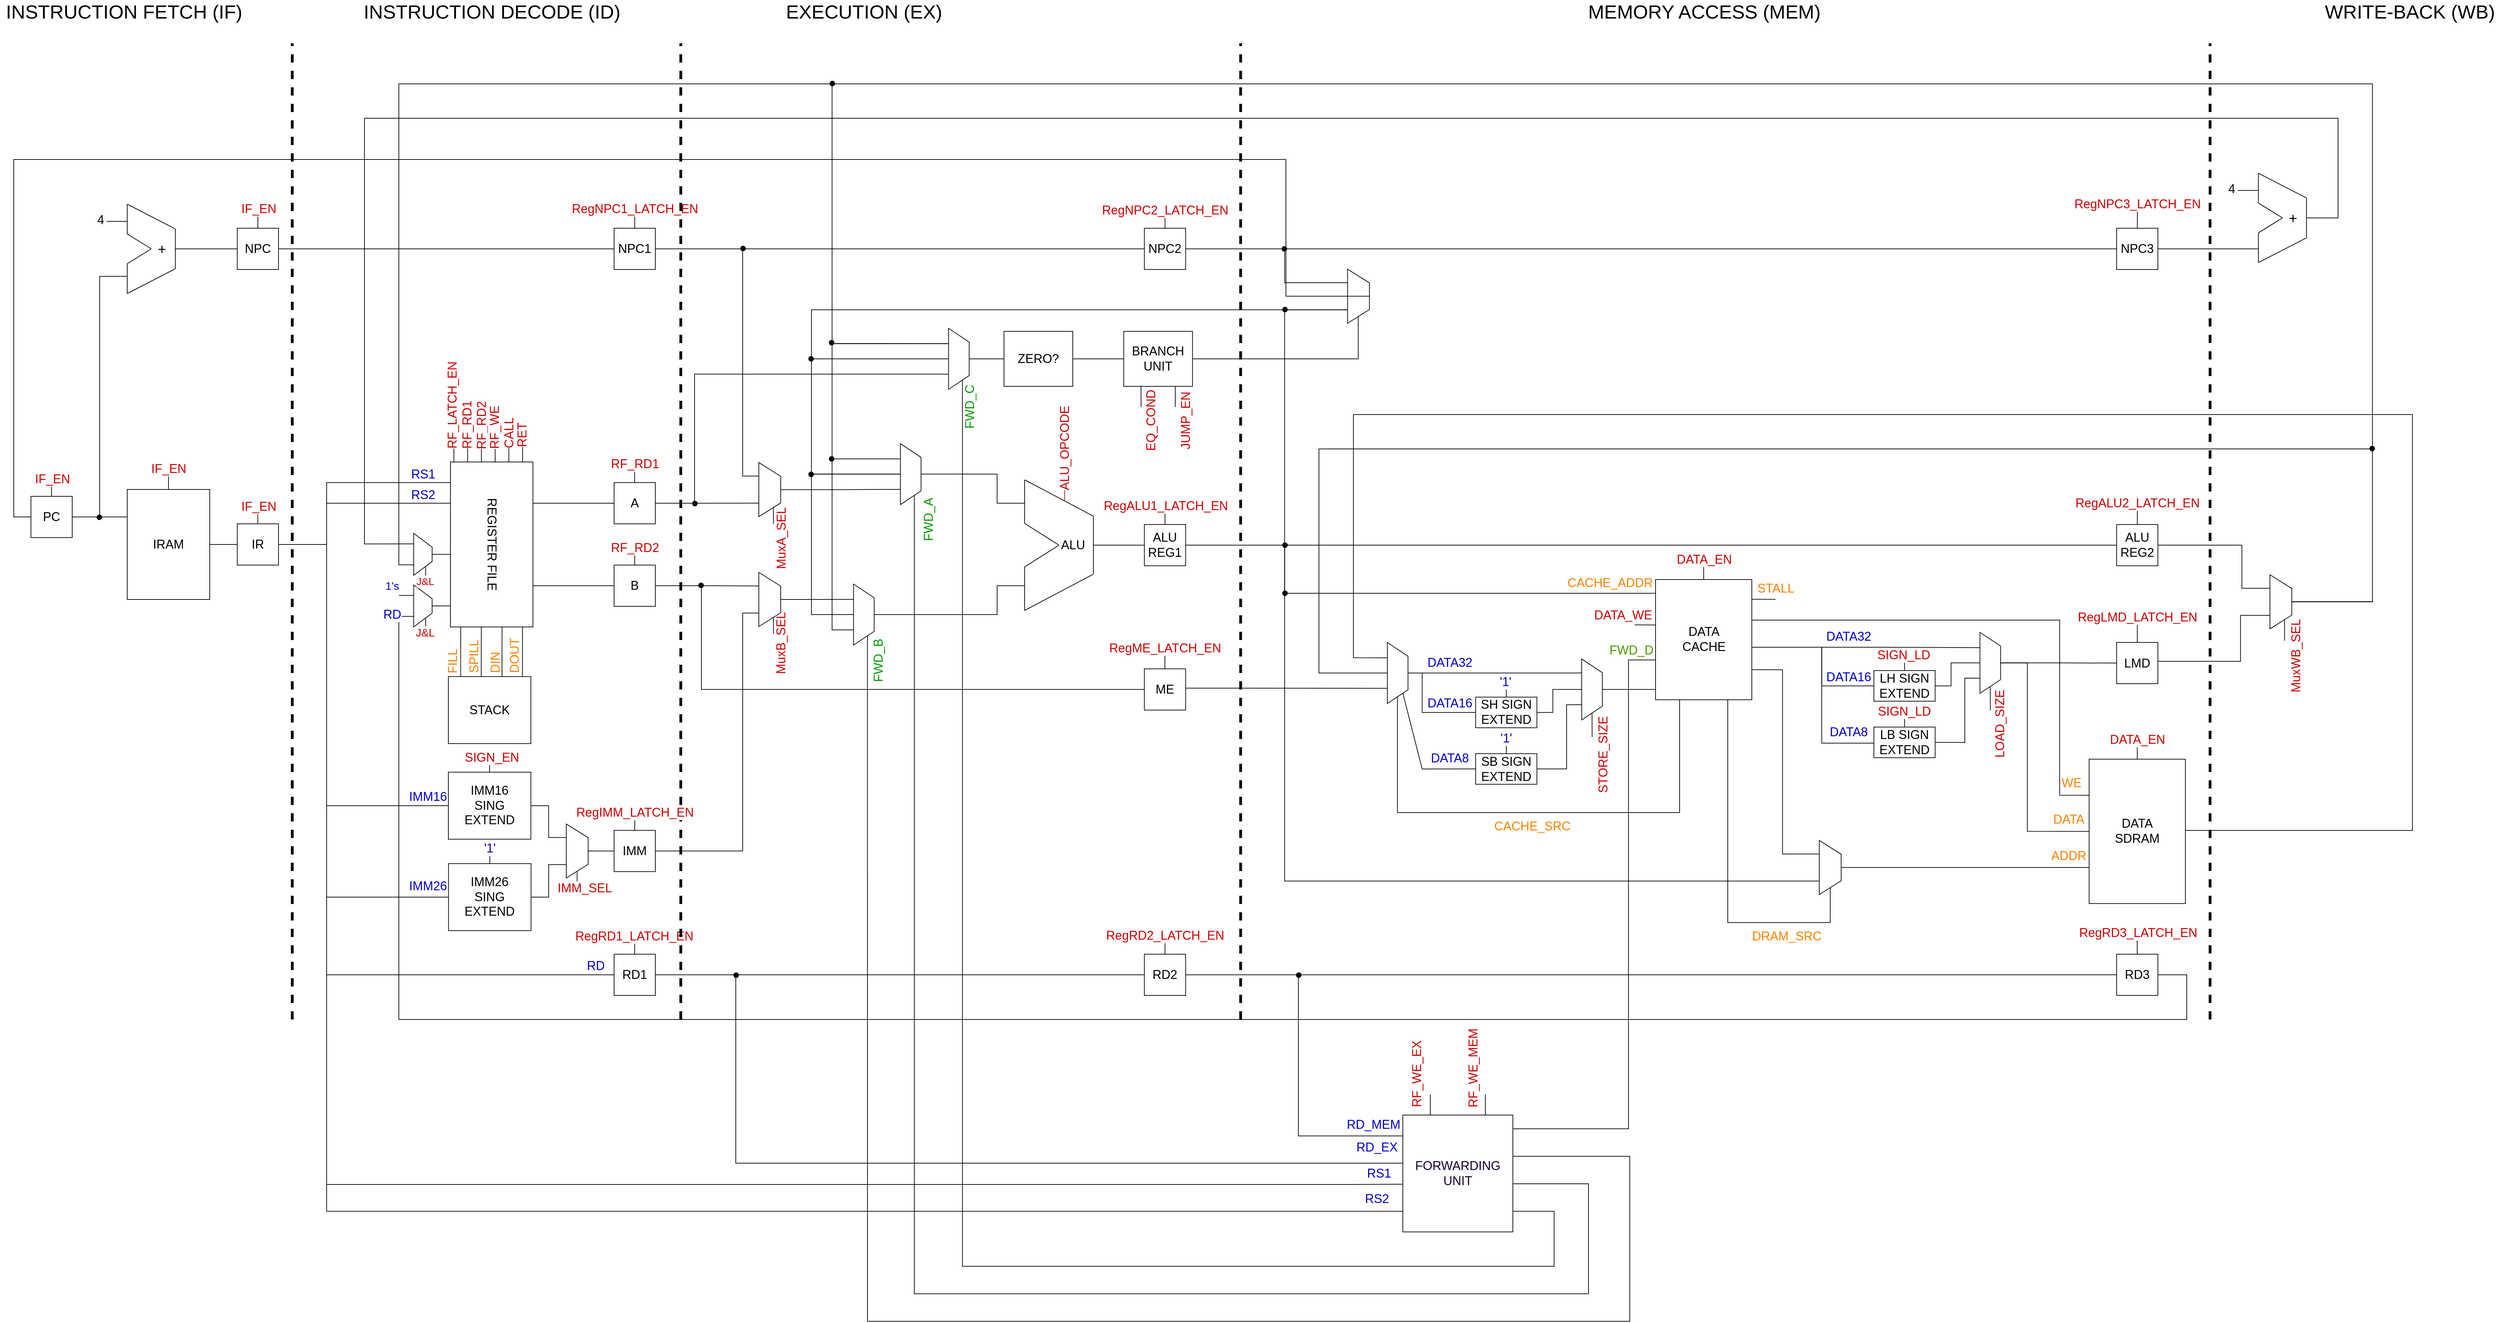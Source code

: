 <mxfile version="13.7.7" type="github">
  <diagram id="jrDMd2VkX8Fc1aG8_HDz" name="Page-1">
    <mxGraphModel dx="4634" dy="3460" grid="1" gridSize="10" guides="1" tooltips="1" connect="1" arrows="1" fold="1" page="1" pageScale="1" pageWidth="850" pageHeight="1100" math="0" shadow="0">
      <root>
        <mxCell id="0" />
        <mxCell id="1" parent="0" />
        <mxCell id="9u0KMjUZt_Quz6K7kKN--258" style="edgeStyle=orthogonalEdgeStyle;rounded=0;orthogonalLoop=1;jettySize=auto;html=1;exitX=0.5;exitY=0;exitDx=0;exitDy=0;endArrow=none;endFill=0;strokeWidth=1;fontSize=18;fontColor=#CC0000;" parent="1" source="dThmx-n3adpbhEAnUbLH-43" edge="1">
          <mxGeometry relative="1" as="geometry">
            <mxPoint x="-545" y="-380" as="targetPoint" />
          </mxGeometry>
        </mxCell>
        <mxCell id="9u0KMjUZt_Quz6K7kKN--260" value="IF_EN" style="edgeLabel;html=1;align=center;verticalAlign=middle;resizable=0;points=[];fontSize=18;fontColor=#CC0000;" parent="9u0KMjUZt_Quz6K7kKN--258" vertex="1" connectable="0">
          <mxGeometry x="0.883" y="1" relative="1" as="geometry">
            <mxPoint x="1" y="-11.11" as="offset" />
          </mxGeometry>
        </mxCell>
        <mxCell id="dThmx-n3adpbhEAnUbLH-43" value="&lt;font style=&quot;font-size: 18px&quot;&gt;IRAM&lt;/font&gt;" style="rounded=0;whiteSpace=wrap;html=1;fillColor=none;fontSize=18;" parent="1" vertex="1">
          <mxGeometry x="-605" y="-360" width="120" height="160" as="geometry" />
        </mxCell>
        <mxCell id="9u0KMjUZt_Quz6K7kKN--252" style="rounded=0;orthogonalLoop=1;jettySize=auto;html=1;exitX=0;exitY=0.25;exitDx=0;exitDy=0;endArrow=none;endFill=0;strokeWidth=1;fontSize=18;fontColor=#CC0000;" parent="1" edge="1">
          <mxGeometry relative="1" as="geometry">
            <mxPoint x="-69.996" y="-440" as="targetPoint" />
            <mxPoint x="-69.94" y="-400" as="sourcePoint" />
          </mxGeometry>
        </mxCell>
        <mxCell id="9u0KMjUZt_Quz6K7kKN--253" style="rounded=0;orthogonalLoop=1;jettySize=auto;html=1;exitX=0;exitY=0.5;exitDx=0;exitDy=0;endArrow=none;endFill=0;strokeWidth=1;fontSize=18;fontColor=#CC0000;" parent="1" edge="1">
          <mxGeometry relative="1" as="geometry">
            <mxPoint x="-89.996" y="-440" as="targetPoint" />
            <mxPoint x="-89.94" y="-400" as="sourcePoint" />
          </mxGeometry>
        </mxCell>
        <mxCell id="9u0KMjUZt_Quz6K7kKN--254" style="rounded=0;orthogonalLoop=1;jettySize=auto;html=1;exitX=0;exitY=0.75;exitDx=0;exitDy=0;endArrow=none;endFill=0;strokeWidth=1;fontSize=18;fontColor=#CC0000;" parent="1" edge="1">
          <mxGeometry relative="1" as="geometry">
            <mxPoint x="-109.996" y="-440" as="targetPoint" />
            <mxPoint x="-109.94" y="-400" as="sourcePoint" />
          </mxGeometry>
        </mxCell>
        <mxCell id="9u0KMjUZt_Quz6K7kKN--255" value="RF_RD1" style="edgeLabel;html=1;align=center;verticalAlign=middle;resizable=0;points=[];fontSize=18;fontColor=#CC0000;horizontal=0;" parent="9u0KMjUZt_Quz6K7kKN--254" vertex="1" connectable="0">
          <mxGeometry x="0.873" y="1" relative="1" as="geometry">
            <mxPoint y="-16.29" as="offset" />
          </mxGeometry>
        </mxCell>
        <mxCell id="6sOKHbeOXGZ0Ycy-URYJ-102" style="edgeStyle=orthogonalEdgeStyle;rounded=0;orthogonalLoop=1;jettySize=auto;html=1;exitX=0;exitY=0.25;exitDx=0;exitDy=0;endArrow=none;endFill=0;strokeColor=#000000;fontColor=#FF8000;" parent="1" edge="1">
          <mxGeometry relative="1" as="geometry">
            <mxPoint x="-49.978" y="-429" as="targetPoint" />
            <mxPoint x="-50" y="-400" as="sourcePoint" />
            <Array as="points">
              <mxPoint x="-50" y="-409" />
              <mxPoint x="-50" y="-409" />
            </Array>
          </mxGeometry>
        </mxCell>
        <mxCell id="6sOKHbeOXGZ0Ycy-URYJ-103" style="edgeStyle=orthogonalEdgeStyle;rounded=0;orthogonalLoop=1;jettySize=auto;html=1;exitX=0;exitY=0.25;exitDx=0;exitDy=0;endArrow=none;endFill=0;strokeColor=#000000;fontColor=#FF8000;" parent="1" edge="1">
          <mxGeometry relative="1" as="geometry">
            <mxPoint x="-29.978" y="-429" as="targetPoint" />
            <mxPoint x="-30" y="-400" as="sourcePoint" />
          </mxGeometry>
        </mxCell>
        <mxCell id="6sOKHbeOXGZ0Ycy-URYJ-114" style="edgeStyle=none;rounded=0;orthogonalLoop=1;jettySize=auto;html=1;exitX=1;exitY=0.75;exitDx=0;exitDy=0;entryX=0;entryY=0.851;entryDx=0;entryDy=0;entryPerimeter=0;endArrow=none;endFill=0;strokeColor=#000000;fontColor=#FF8000;" parent="1" target="6sOKHbeOXGZ0Ycy-URYJ-94" edge="1">
          <mxGeometry relative="1" as="geometry">
            <mxPoint x="-120" y="-160" as="sourcePoint" />
            <mxPoint x="-120.12" y="-89.02" as="targetPoint" />
          </mxGeometry>
        </mxCell>
        <mxCell id="dThmx-n3adpbhEAnUbLH-52" value="REGISTER FILE" style="rounded=0;whiteSpace=wrap;html=1;rotation=90;fillColor=none;fontSize=18;" parent="1" vertex="1">
          <mxGeometry x="-195" y="-340" width="240" height="120" as="geometry" />
        </mxCell>
        <mxCell id="9u0KMjUZt_Quz6K7kKN--267" style="edgeStyle=none;rounded=0;orthogonalLoop=1;jettySize=auto;html=1;exitX=0.5;exitY=0;exitDx=0;exitDy=0;endArrow=none;endFill=0;strokeWidth=1;fontSize=18;fontColor=#CC0000;" parent="1" source="dThmx-n3adpbhEAnUbLH-60" edge="1">
          <mxGeometry relative="1" as="geometry">
            <mxPoint x="133.143" y="-280" as="targetPoint" />
          </mxGeometry>
        </mxCell>
        <mxCell id="9u0KMjUZt_Quz6K7kKN--268" value="RF_RD2" style="edgeLabel;html=1;align=center;verticalAlign=middle;resizable=0;points=[];fontSize=18;fontColor=#CC0000;" parent="9u0KMjUZt_Quz6K7kKN--267" vertex="1" connectable="0">
          <mxGeometry x="0.638" relative="1" as="geometry">
            <mxPoint y="-1" as="offset" />
          </mxGeometry>
        </mxCell>
        <mxCell id="dThmx-n3adpbhEAnUbLH-60" value="B" style="rounded=0;whiteSpace=wrap;html=1;fillColor=none;fontSize=18;" parent="1" vertex="1">
          <mxGeometry x="103" y="-250" width="60" height="60" as="geometry" />
        </mxCell>
        <mxCell id="dThmx-n3adpbhEAnUbLH-64" style="edgeStyle=orthogonalEdgeStyle;rounded=0;orthogonalLoop=1;jettySize=auto;html=1;exitX=0.75;exitY=0;exitDx=0;exitDy=0;entryX=0;entryY=0.5;entryDx=0;entryDy=0;endArrow=none;endFill=0;" parent="1" source="dThmx-n3adpbhEAnUbLH-52" target="dThmx-n3adpbhEAnUbLH-60" edge="1">
          <mxGeometry relative="1" as="geometry" />
        </mxCell>
        <mxCell id="9u0KMjUZt_Quz6K7kKN--263" style="edgeStyle=orthogonalEdgeStyle;rounded=0;orthogonalLoop=1;jettySize=auto;html=1;exitX=0.5;exitY=0;exitDx=0;exitDy=0;endArrow=none;endFill=0;strokeWidth=1;fontSize=18;fontColor=#CC0000;" parent="1" source="dThmx-n3adpbhEAnUbLH-61" edge="1">
          <mxGeometry relative="1" as="geometry">
            <mxPoint x="132.5" y="-400" as="targetPoint" />
          </mxGeometry>
        </mxCell>
        <mxCell id="9u0KMjUZt_Quz6K7kKN--264" value="RF_RD1" style="edgeLabel;html=1;align=center;verticalAlign=middle;resizable=0;points=[];fontSize=18;fontColor=#CC0000;" parent="9u0KMjUZt_Quz6K7kKN--263" vertex="1" connectable="0">
          <mxGeometry x="0.814" relative="1" as="geometry">
            <mxPoint as="offset" />
          </mxGeometry>
        </mxCell>
        <mxCell id="dThmx-n3adpbhEAnUbLH-61" value="A" style="rounded=0;whiteSpace=wrap;html=1;fillColor=none;fontSize=18;" parent="1" vertex="1">
          <mxGeometry x="103" y="-370" width="60" height="60" as="geometry" />
        </mxCell>
        <mxCell id="dThmx-n3adpbhEAnUbLH-65" style="edgeStyle=orthogonalEdgeStyle;rounded=0;orthogonalLoop=1;jettySize=auto;html=1;exitX=0.25;exitY=0;exitDx=0;exitDy=0;entryX=0;entryY=0.5;entryDx=0;entryDy=0;endArrow=none;endFill=0;" parent="1" source="dThmx-n3adpbhEAnUbLH-52" target="dThmx-n3adpbhEAnUbLH-61" edge="1">
          <mxGeometry relative="1" as="geometry" />
        </mxCell>
        <mxCell id="HH7DKORKCEzCAmq62gNh-109" style="edgeStyle=orthogonalEdgeStyle;rounded=0;orthogonalLoop=1;jettySize=auto;html=1;exitX=0.5;exitY=0;exitDx=0;exitDy=0;endArrow=none;endFill=0;strokeColor=#000000;fontColor=#0000CC;" edge="1" parent="1" source="dThmx-n3adpbhEAnUbLH-62">
          <mxGeometry relative="1" as="geometry">
            <mxPoint x="133.172" y="110.0" as="targetPoint" />
          </mxGeometry>
        </mxCell>
        <mxCell id="dThmx-n3adpbhEAnUbLH-62" value="IMM" style="rounded=0;whiteSpace=wrap;html=1;fillColor=none;fontSize=18;" parent="1" vertex="1">
          <mxGeometry x="103" y="135.9" width="60" height="60" as="geometry" />
        </mxCell>
        <mxCell id="dThmx-n3adpbhEAnUbLH-75" value="ZERO?" style="rounded=0;whiteSpace=wrap;html=1;fillColor=none;fontSize=18;" parent="1" vertex="1">
          <mxGeometry x="670.0" y="-590" width="100" height="80" as="geometry" />
        </mxCell>
        <mxCell id="9u0KMjUZt_Quz6K7kKN--281" style="edgeStyle=none;rounded=0;orthogonalLoop=1;jettySize=auto;html=1;exitX=0.25;exitY=1;exitDx=0;exitDy=0;endArrow=none;endFill=0;strokeWidth=1;fontSize=18;fontColor=#CC0000;" parent="1" source="dThmx-n3adpbhEAnUbLH-77" edge="1">
          <mxGeometry relative="1" as="geometry">
            <mxPoint x="869.45" y="-480" as="targetPoint" />
          </mxGeometry>
        </mxCell>
        <mxCell id="9u0KMjUZt_Quz6K7kKN--282" value="EQ_COND" style="edgeLabel;html=1;align=center;verticalAlign=middle;resizable=0;points=[];fontSize=18;fontColor=#CC0000;horizontal=0;" parent="9u0KMjUZt_Quz6K7kKN--281" vertex="1" connectable="0">
          <mxGeometry x="0.279" y="1" relative="1" as="geometry">
            <mxPoint x="13.8" y="30.7" as="offset" />
          </mxGeometry>
        </mxCell>
        <mxCell id="9u0KMjUZt_Quz6K7kKN--283" style="edgeStyle=none;rounded=0;orthogonalLoop=1;jettySize=auto;html=1;exitX=0.75;exitY=1;exitDx=0;exitDy=0;endArrow=none;endFill=0;strokeWidth=1;fontSize=18;fontColor=#CC0000;" parent="1" source="dThmx-n3adpbhEAnUbLH-77" edge="1">
          <mxGeometry relative="1" as="geometry">
            <mxPoint x="919.106" y="-480" as="targetPoint" />
          </mxGeometry>
        </mxCell>
        <mxCell id="dThmx-n3adpbhEAnUbLH-77" value="BRANCH UNIT" style="rounded=0;whiteSpace=wrap;html=1;fillColor=none;fontSize=18;" parent="1" vertex="1">
          <mxGeometry x="844.14" y="-590" width="100" height="80" as="geometry" />
        </mxCell>
        <mxCell id="dThmx-n3adpbhEAnUbLH-78" style="edgeStyle=orthogonalEdgeStyle;rounded=0;orthogonalLoop=1;jettySize=auto;html=1;exitX=1;exitY=0.5;exitDx=0;exitDy=0;entryX=0;entryY=0.5;entryDx=0;entryDy=0;endArrow=none;endFill=0;" parent="1" source="dThmx-n3adpbhEAnUbLH-75" target="dThmx-n3adpbhEAnUbLH-77" edge="1">
          <mxGeometry relative="1" as="geometry" />
        </mxCell>
        <mxCell id="9u0KMjUZt_Quz6K7kKN--285" style="edgeStyle=none;rounded=0;orthogonalLoop=1;jettySize=auto;html=1;exitX=0.5;exitY=0;exitDx=0;exitDy=0;endArrow=none;endFill=0;strokeWidth=1;fontSize=18;fontColor=#CC0000;" parent="1" source="dThmx-n3adpbhEAnUbLH-111" edge="1">
          <mxGeometry relative="1" as="geometry">
            <mxPoint x="904.199" y="-340" as="targetPoint" />
          </mxGeometry>
        </mxCell>
        <mxCell id="9u0KMjUZt_Quz6K7kKN--287" value="RegALU1_LATCH_EN" style="edgeLabel;html=1;align=center;verticalAlign=middle;resizable=0;points=[];fontSize=18;fontColor=#CC0000;" parent="9u0KMjUZt_Quz6K7kKN--285" vertex="1" connectable="0">
          <mxGeometry x="0.75" y="-1" relative="1" as="geometry">
            <mxPoint as="offset" />
          </mxGeometry>
        </mxCell>
        <mxCell id="dThmx-n3adpbhEAnUbLH-111" value="ALU &lt;br style=&quot;font-size: 18px;&quot;&gt;REG1" style="rounded=0;whiteSpace=wrap;html=1;fillColor=none;fontSize=18;" parent="1" vertex="1">
          <mxGeometry x="874.14" y="-309" width="60" height="60" as="geometry" />
        </mxCell>
        <mxCell id="9u0KMjUZt_Quz6K7kKN--247" style="edgeStyle=orthogonalEdgeStyle;rounded=0;orthogonalLoop=1;jettySize=auto;html=1;exitX=0.5;exitY=0;exitDx=0;exitDy=0;endArrow=none;endFill=0;strokeWidth=1;fontSize=18;fontColor=#CC0000;" parent="1" source="dThmx-n3adpbhEAnUbLH-126" edge="1">
          <mxGeometry relative="1" as="geometry">
            <mxPoint x="-415" y="-770" as="targetPoint" />
          </mxGeometry>
        </mxCell>
        <mxCell id="9u0KMjUZt_Quz6K7kKN--249" value="IF_EN" style="edgeLabel;html=1;align=center;verticalAlign=middle;resizable=0;points=[];fontSize=18;fontColor=#CC0000;" parent="9u0KMjUZt_Quz6K7kKN--247" vertex="1" connectable="0">
          <mxGeometry x="0.886" y="-1" relative="1" as="geometry">
            <mxPoint as="offset" />
          </mxGeometry>
        </mxCell>
        <mxCell id="dThmx-n3adpbhEAnUbLH-126" value="&lt;font style=&quot;font-size: 18px&quot;&gt;NPC&lt;/font&gt;" style="rounded=0;whiteSpace=wrap;html=1;fillColor=none;fontSize=18;" parent="1" vertex="1">
          <mxGeometry x="-445" y="-740" width="60" height="60" as="geometry" />
        </mxCell>
        <mxCell id="9u0KMjUZt_Quz6K7kKN--196" style="edgeStyle=orthogonalEdgeStyle;rounded=0;orthogonalLoop=1;jettySize=auto;html=1;exitX=1;exitY=0.5;exitDx=0;exitDy=0;entryX=0.25;entryY=1;entryDx=0;entryDy=0;endArrow=none;endFill=0;" parent="1" source="dThmx-n3adpbhEAnUbLH-129" target="dThmx-n3adpbhEAnUbLH-52" edge="1">
          <mxGeometry relative="1" as="geometry">
            <Array as="points">
              <mxPoint x="-315" y="-280" />
              <mxPoint x="-315" y="-340" />
            </Array>
          </mxGeometry>
        </mxCell>
        <mxCell id="9u0KMjUZt_Quz6K7kKN--197" style="edgeStyle=orthogonalEdgeStyle;rounded=0;orthogonalLoop=1;jettySize=auto;html=1;exitX=1;exitY=0.5;exitDx=0;exitDy=0;entryX=0.25;entryY=1;entryDx=0;entryDy=0;endArrow=none;endFill=0;" parent="1" source="dThmx-n3adpbhEAnUbLH-129" target="dThmx-n3adpbhEAnUbLH-52" edge="1">
          <mxGeometry relative="1" as="geometry">
            <Array as="points">
              <mxPoint x="-315" y="-280" />
              <mxPoint x="-315" y="-370" />
              <mxPoint x="-135" y="-370" />
            </Array>
          </mxGeometry>
        </mxCell>
        <mxCell id="9u0KMjUZt_Quz6K7kKN--328" value="RS1" style="edgeLabel;html=1;align=center;verticalAlign=middle;resizable=0;points=[];fontSize=18;fontColor=#0000CC;" parent="9u0KMjUZt_Quz6K7kKN--197" vertex="1" connectable="0">
          <mxGeometry x="0.587" y="2" relative="1" as="geometry">
            <mxPoint x="6.2" y="-10" as="offset" />
          </mxGeometry>
        </mxCell>
        <mxCell id="9u0KMjUZt_Quz6K7kKN--243" style="edgeStyle=orthogonalEdgeStyle;rounded=0;orthogonalLoop=1;jettySize=auto;html=1;exitX=0.5;exitY=0;exitDx=0;exitDy=0;endArrow=none;endFill=0;strokeWidth=1;fontSize=18;fontColor=#CC0000;" parent="1" source="dThmx-n3adpbhEAnUbLH-129" edge="1">
          <mxGeometry relative="1" as="geometry">
            <mxPoint x="-415.429" y="-340" as="targetPoint" />
          </mxGeometry>
        </mxCell>
        <mxCell id="9u0KMjUZt_Quz6K7kKN--245" value="IF_EN" style="edgeLabel;html=1;align=center;verticalAlign=middle;resizable=0;points=[];fontSize=18;fontColor=#CC0000;" parent="9u0KMjUZt_Quz6K7kKN--243" vertex="1" connectable="0">
          <mxGeometry x="0.694" y="-1" relative="1" as="geometry">
            <mxPoint as="offset" />
          </mxGeometry>
        </mxCell>
        <mxCell id="HH7DKORKCEzCAmq62gNh-119" style="edgeStyle=orthogonalEdgeStyle;rounded=0;orthogonalLoop=1;jettySize=auto;html=1;entryX=0.5;entryY=1;entryDx=0;entryDy=0;endArrow=none;endFill=0;strokeColor=#000000;fontColor=#0000CC;" edge="1" parent="1" target="HH7DKORKCEzCAmq62gNh-104">
          <mxGeometry relative="1" as="geometry">
            <mxPoint x="-380" y="-280" as="sourcePoint" />
            <mxPoint x="-132.75" y="233" as="targetPoint" />
            <Array as="points">
              <mxPoint x="-315" y="-280" />
              <mxPoint x="-315" y="233" />
            </Array>
          </mxGeometry>
        </mxCell>
        <mxCell id="dThmx-n3adpbhEAnUbLH-129" value="IR" style="rounded=0;whiteSpace=wrap;html=1;fillColor=none;fontSize=18;" parent="1" vertex="1">
          <mxGeometry x="-445" y="-310" width="60" height="60" as="geometry" />
        </mxCell>
        <mxCell id="dThmx-n3adpbhEAnUbLH-46" style="edgeStyle=orthogonalEdgeStyle;rounded=0;orthogonalLoop=1;jettySize=auto;html=1;exitX=1;exitY=0.5;exitDx=0;exitDy=0;entryX=0;entryY=0.5;entryDx=0;entryDy=0;endArrow=none;endFill=0;" parent="1" source="dThmx-n3adpbhEAnUbLH-43" target="dThmx-n3adpbhEAnUbLH-129" edge="1">
          <mxGeometry relative="1" as="geometry">
            <mxPoint x="-195" y="-280" as="targetPoint" />
          </mxGeometry>
        </mxCell>
        <mxCell id="9u0KMjUZt_Quz6K7kKN--44" style="edgeStyle=orthogonalEdgeStyle;rounded=0;orthogonalLoop=1;jettySize=auto;html=1;exitX=1;exitY=0.5;exitDx=0;exitDy=0;entryX=0;entryY=0.25;entryDx=0;entryDy=0;endArrow=none;endFill=0;" parent="1" source="dThmx-n3adpbhEAnUbLH-130" target="dThmx-n3adpbhEAnUbLH-43" edge="1">
          <mxGeometry relative="1" as="geometry" />
        </mxCell>
        <mxCell id="9u0KMjUZt_Quz6K7kKN--45" style="edgeStyle=orthogonalEdgeStyle;rounded=0;orthogonalLoop=1;jettySize=auto;html=1;exitX=1;exitY=0.5;exitDx=0;exitDy=0;endArrow=none;endFill=0;" parent="1" edge="1">
          <mxGeometry relative="1" as="geometry">
            <mxPoint x="-605" y="-670" as="targetPoint" />
            <mxPoint x="-685" y="-320" as="sourcePoint" />
            <Array as="points">
              <mxPoint x="-645" y="-320" />
              <mxPoint x="-645" y="-670" />
            </Array>
          </mxGeometry>
        </mxCell>
        <mxCell id="9u0KMjUZt_Quz6K7kKN--242" style="edgeStyle=orthogonalEdgeStyle;rounded=0;orthogonalLoop=1;jettySize=auto;html=1;exitX=0.5;exitY=0;exitDx=0;exitDy=0;endArrow=none;endFill=0;strokeWidth=1;fontSize=18;fontColor=#CC0000;" parent="1" source="dThmx-n3adpbhEAnUbLH-130" edge="1">
          <mxGeometry relative="1" as="geometry">
            <mxPoint x="-715.429" y="-380" as="targetPoint" />
          </mxGeometry>
        </mxCell>
        <mxCell id="9u0KMjUZt_Quz6K7kKN--244" value="IF_EN" style="edgeLabel;html=1;align=center;verticalAlign=middle;resizable=0;points=[];fontSize=18;fontColor=#CC0000;" parent="9u0KMjUZt_Quz6K7kKN--242" vertex="1" connectable="0">
          <mxGeometry x="0.694" y="-1" relative="1" as="geometry">
            <mxPoint as="offset" />
          </mxGeometry>
        </mxCell>
        <mxCell id="dThmx-n3adpbhEAnUbLH-130" value="PC" style="rounded=0;whiteSpace=wrap;html=1;fillColor=none;fontSize=18;" parent="1" vertex="1">
          <mxGeometry x="-745" y="-350" width="60" height="60" as="geometry" />
        </mxCell>
        <mxCell id="HH7DKORKCEzCAmq62gNh-57" style="edgeStyle=none;rounded=0;orthogonalLoop=1;jettySize=auto;html=1;exitX=0;exitY=0.25;exitDx=0;exitDy=0;endArrow=none;endFill=0;strokeColor=#000000;fontColor=#0000CC;" edge="1" parent="1">
          <mxGeometry relative="1" as="geometry">
            <mxPoint x="1587.01" y="-162.999" as="targetPoint" />
            <mxPoint x="1617.5" y="-162.915" as="sourcePoint" />
          </mxGeometry>
        </mxCell>
        <mxCell id="HH7DKORKCEzCAmq62gNh-59" style="edgeStyle=none;rounded=0;orthogonalLoop=1;jettySize=auto;html=1;endArrow=none;endFill=0;strokeColor=#000000;fontColor=#0000CC;" edge="1" parent="1" source="dThmx-n3adpbhEAnUbLH-144">
          <mxGeometry relative="1" as="geometry">
            <mxPoint x="1687.5" y="-259" as="targetPoint" />
          </mxGeometry>
        </mxCell>
        <mxCell id="HH7DKORKCEzCAmq62gNh-95" style="edgeStyle=orthogonalEdgeStyle;rounded=0;orthogonalLoop=1;jettySize=auto;html=1;exitX=1;exitY=0.25;exitDx=0;exitDy=0;endArrow=none;endFill=0;strokeColor=#000000;fontColor=#0000CC;" edge="1" parent="1">
          <mxGeometry relative="1" as="geometry">
            <mxPoint x="1792.14" y="-200" as="targetPoint" />
            <mxPoint x="1757.5" y="-200.275" as="sourcePoint" />
          </mxGeometry>
        </mxCell>
        <mxCell id="HH7DKORKCEzCAmq62gNh-138" style="edgeStyle=orthogonalEdgeStyle;rounded=0;orthogonalLoop=1;jettySize=auto;html=1;exitX=0.25;exitY=1;exitDx=0;exitDy=0;entryX=1;entryY=0.5;entryDx=0;entryDy=0;endArrow=none;endFill=0;strokeColor=#000000;fontColor=#0000CC;" edge="1" parent="1" source="dThmx-n3adpbhEAnUbLH-144" target="HH7DKORKCEzCAmq62gNh-17">
          <mxGeometry relative="1" as="geometry">
            <Array as="points">
              <mxPoint x="1652.14" y="110" />
              <mxPoint x="1242.14" y="110" />
              <mxPoint x="1242.14" y="-59" />
            </Array>
          </mxGeometry>
        </mxCell>
        <mxCell id="HH7DKORKCEzCAmq62gNh-176" style="edgeStyle=orthogonalEdgeStyle;rounded=0;orthogonalLoop=1;jettySize=auto;html=1;entryX=0.25;entryY=1;entryDx=0;entryDy=0;endArrow=none;endFill=0;strokeColor=#000000;fontColor=#0000CC;exitX=1;exitY=0.5;exitDx=0;exitDy=0;" edge="1" parent="1" target="HH7DKORKCEzCAmq62gNh-170">
          <mxGeometry relative="1" as="geometry">
            <mxPoint x="1757.5" y="-130.55" as="sourcePoint" />
            <Array as="points">
              <mxPoint x="1936.14" y="-130" />
            </Array>
          </mxGeometry>
        </mxCell>
        <mxCell id="HH7DKORKCEzCAmq62gNh-177" style="edgeStyle=orthogonalEdgeStyle;rounded=0;orthogonalLoop=1;jettySize=auto;html=1;entryX=0.5;entryY=1;entryDx=0;entryDy=0;endArrow=none;endFill=0;strokeColor=#000000;fontColor=#0000CC;exitX=1;exitY=0.5;exitDx=0;exitDy=0;" edge="1" parent="1" target="HH7DKORKCEzCAmq62gNh-164">
          <mxGeometry relative="1" as="geometry">
            <mxPoint x="1757.5" y="-130.55" as="sourcePoint" />
            <mxPoint x="1960.995" y="-75.3" as="targetPoint" />
            <Array as="points">
              <mxPoint x="1859.14" y="-130" />
              <mxPoint x="1859.14" y="-74" />
            </Array>
          </mxGeometry>
        </mxCell>
        <mxCell id="HH7DKORKCEzCAmq62gNh-178" style="edgeStyle=orthogonalEdgeStyle;rounded=0;orthogonalLoop=1;jettySize=auto;html=1;entryX=0.5;entryY=1;entryDx=0;entryDy=0;endArrow=none;endFill=0;strokeColor=#000000;fontColor=#0000CC;exitX=1;exitY=0.5;exitDx=0;exitDy=0;" edge="1" parent="1" target="HH7DKORKCEzCAmq62gNh-168">
          <mxGeometry relative="1" as="geometry">
            <mxPoint x="1757.5" y="-130.55" as="sourcePoint" />
            <mxPoint x="1961.995" y="8.9" as="targetPoint" />
            <Array as="points">
              <mxPoint x="1859.14" y="-130" />
              <mxPoint x="1859.14" y="9" />
              <mxPoint x="1935.14" y="9" />
            </Array>
          </mxGeometry>
        </mxCell>
        <mxCell id="dThmx-n3adpbhEAnUbLH-144" value="DATA&lt;br&gt;CACHE" style="rounded=0;whiteSpace=wrap;html=1;fontSize=18;fillColor=none;" parent="1" vertex="1">
          <mxGeometry x="1617.5" y="-229" width="140" height="174.9" as="geometry" />
        </mxCell>
        <mxCell id="6sOKHbeOXGZ0Ycy-URYJ-71" style="edgeStyle=orthogonalEdgeStyle;rounded=0;orthogonalLoop=1;jettySize=auto;html=1;exitX=1;exitY=0.5;exitDx=0;exitDy=0;entryX=0;entryY=0.25;entryDx=0;entryDy=0;endArrow=none;endFill=0;strokeColor=#000000;" parent="1" source="dThmx-n3adpbhEAnUbLH-111" target="dThmx-n3adpbhEAnUbLH-144" edge="1">
          <mxGeometry relative="1" as="geometry">
            <Array as="points">
              <mxPoint x="1078.14" y="-279" />
              <mxPoint x="1078.14" y="-209" />
              <mxPoint x="1617.14" y="-209" />
            </Array>
            <mxPoint x="1215.76" y="138.5" as="targetPoint" />
          </mxGeometry>
        </mxCell>
        <mxCell id="9u0KMjUZt_Quz6K7kKN--13" style="edgeStyle=orthogonalEdgeStyle;rounded=0;orthogonalLoop=1;jettySize=auto;html=1;exitX=0.5;exitY=0;exitDx=0;exitDy=0;entryX=0.75;entryY=1;entryDx=0;entryDy=0;endArrow=none;endFill=0;" parent="1" source="9u0KMjUZt_Quz6K7kKN--11" target="dThmx-n3adpbhEAnUbLH-52" edge="1">
          <mxGeometry relative="1" as="geometry" />
        </mxCell>
        <mxCell id="9u0KMjUZt_Quz6K7kKN--26" style="edgeStyle=orthogonalEdgeStyle;rounded=0;orthogonalLoop=1;jettySize=auto;html=1;exitX=1;exitY=0.25;exitDx=0;exitDy=0;endArrow=none;endFill=0;" parent="1" source="9u0KMjUZt_Quz6K7kKN--11" edge="1">
          <mxGeometry relative="1" as="geometry">
            <mxPoint x="-170.793" y="-150.0" as="targetPoint" />
          </mxGeometry>
        </mxCell>
        <mxCell id="9u0KMjUZt_Quz6K7kKN--29" value="J&amp;amp;L" style="edgeLabel;html=1;align=center;verticalAlign=middle;resizable=0;points=[];fontColor=#CC0000;fontSize=16;" parent="9u0KMjUZt_Quz6K7kKN--26" vertex="1" connectable="0">
          <mxGeometry x="0.825" y="-1" relative="1" as="geometry">
            <mxPoint as="offset" />
          </mxGeometry>
        </mxCell>
        <mxCell id="9u0KMjUZt_Quz6K7kKN--194" style="edgeStyle=orthogonalEdgeStyle;rounded=0;orthogonalLoop=1;jettySize=auto;html=1;exitX=0.25;exitY=1;exitDx=0;exitDy=0;endArrow=none;endFill=0;" parent="1" source="9u0KMjUZt_Quz6K7kKN--11" edge="1">
          <mxGeometry relative="1" as="geometry">
            <mxPoint x="-210" y="-206" as="targetPoint" />
          </mxGeometry>
        </mxCell>
        <mxCell id="9u0KMjUZt_Quz6K7kKN--195" value="&lt;font color=&quot;#0000cc&quot;&gt;1&#39;s&lt;/font&gt;" style="edgeLabel;html=1;align=center;verticalAlign=middle;resizable=0;points=[];fontSize=16;" parent="9u0KMjUZt_Quz6K7kKN--194" vertex="1" connectable="0">
          <mxGeometry x="1" y="-1" relative="1" as="geometry">
            <mxPoint x="-11" y="-14.46" as="offset" />
          </mxGeometry>
        </mxCell>
        <mxCell id="9u0KMjUZt_Quz6K7kKN--11" value="" style="shape=trapezoid;perimeter=trapezoidPerimeter;whiteSpace=wrap;html=1;fixedSize=1;rotation=90;fillColor=none;" parent="1" vertex="1">
          <mxGeometry x="-205.5" y="-204" width="60.99" height="26.8" as="geometry" />
        </mxCell>
        <mxCell id="9u0KMjUZt_Quz6K7kKN--34" style="edgeStyle=orthogonalEdgeStyle;rounded=0;orthogonalLoop=1;jettySize=auto;html=1;exitX=1;exitY=0.25;exitDx=0;exitDy=0;endArrow=none;endFill=0;" parent="1" source="9u0KMjUZt_Quz6K7kKN--36" edge="1">
          <mxGeometry relative="1" as="geometry">
            <mxPoint x="-170.793" y="-225.0" as="targetPoint" />
          </mxGeometry>
        </mxCell>
        <mxCell id="9u0KMjUZt_Quz6K7kKN--35" value="J&amp;amp;L" style="edgeLabel;html=1;align=center;verticalAlign=middle;resizable=0;points=[];fontSize=15;fontColor=#CC0000;" parent="9u0KMjUZt_Quz6K7kKN--34" vertex="1" connectable="0">
          <mxGeometry x="0.825" y="-1" relative="1" as="geometry">
            <mxPoint as="offset" />
          </mxGeometry>
        </mxCell>
        <mxCell id="9u0KMjUZt_Quz6K7kKN--37" style="edgeStyle=orthogonalEdgeStyle;rounded=0;orthogonalLoop=1;jettySize=auto;html=1;exitX=0.5;exitY=0;exitDx=0;exitDy=0;entryX=0.5;entryY=1;entryDx=0;entryDy=0;endArrow=none;endFill=0;" parent="1" source="9u0KMjUZt_Quz6K7kKN--36" target="dThmx-n3adpbhEAnUbLH-52" edge="1">
          <mxGeometry relative="1" as="geometry" />
        </mxCell>
        <mxCell id="9u0KMjUZt_Quz6K7kKN--36" value="" style="shape=trapezoid;perimeter=trapezoidPerimeter;whiteSpace=wrap;html=1;fixedSize=1;rotation=90;fillColor=none;" parent="1" vertex="1">
          <mxGeometry x="-205.5" y="-279" width="60.99" height="26.8" as="geometry" />
        </mxCell>
        <mxCell id="9u0KMjUZt_Quz6K7kKN--49" value="" style="endArrow=none;dashed=1;html=1;strokeWidth=4;" parent="1" edge="1">
          <mxGeometry width="50" height="50" relative="1" as="geometry">
            <mxPoint x="-365" y="411" as="sourcePoint" />
            <mxPoint x="-365" y="-1009" as="targetPoint" />
          </mxGeometry>
        </mxCell>
        <mxCell id="9u0KMjUZt_Quz6K7kKN--271" style="edgeStyle=none;rounded=0;orthogonalLoop=1;jettySize=auto;html=1;exitX=0.5;exitY=0;exitDx=0;exitDy=0;endArrow=none;endFill=0;strokeWidth=1;fontSize=18;fontColor=#CC0000;" parent="1" source="9u0KMjUZt_Quz6K7kKN--50" edge="1">
          <mxGeometry relative="1" as="geometry">
            <mxPoint x="133" y="286" as="targetPoint" />
          </mxGeometry>
        </mxCell>
        <mxCell id="9u0KMjUZt_Quz6K7kKN--272" value="RegRD1_LATCH_EN" style="edgeLabel;html=1;align=center;verticalAlign=middle;resizable=0;points=[];fontSize=18;fontColor=#CC0000;" parent="9u0KMjUZt_Quz6K7kKN--271" vertex="1" connectable="0">
          <mxGeometry x="0.503" y="1" relative="1" as="geometry">
            <mxPoint y="-4" as="offset" />
          </mxGeometry>
        </mxCell>
        <mxCell id="9u0KMjUZt_Quz6K7kKN--50" value="RD1" style="rounded=0;whiteSpace=wrap;html=1;fillColor=none;fontSize=18;" parent="1" vertex="1">
          <mxGeometry x="103" y="316" width="60" height="60" as="geometry" />
        </mxCell>
        <mxCell id="9u0KMjUZt_Quz6K7kKN--51" style="edgeStyle=orthogonalEdgeStyle;rounded=0;orthogonalLoop=1;jettySize=auto;html=1;exitX=1;exitY=0.5;exitDx=0;exitDy=0;entryX=0;entryY=0.5;entryDx=0;entryDy=0;endArrow=none;endFill=0;" parent="1" source="dThmx-n3adpbhEAnUbLH-129" target="9u0KMjUZt_Quz6K7kKN--50" edge="1">
          <mxGeometry relative="1" as="geometry">
            <Array as="points">
              <mxPoint x="-315" y="-280" />
              <mxPoint x="-315" y="346" />
            </Array>
          </mxGeometry>
        </mxCell>
        <mxCell id="9u0KMjUZt_Quz6K7kKN--261" style="edgeStyle=orthogonalEdgeStyle;rounded=0;orthogonalLoop=1;jettySize=auto;html=1;exitX=0.5;exitY=0;exitDx=0;exitDy=0;endArrow=none;endFill=0;strokeWidth=1;fontSize=18;fontColor=#CC0000;" parent="1" source="9u0KMjUZt_Quz6K7kKN--52" edge="1">
          <mxGeometry relative="1" as="geometry">
            <mxPoint x="133" y="-760" as="targetPoint" />
          </mxGeometry>
        </mxCell>
        <mxCell id="9u0KMjUZt_Quz6K7kKN--262" value="RegNPC1_LATCH_EN" style="edgeLabel;html=1;align=center;verticalAlign=middle;resizable=0;points=[];fontSize=18;fontColor=#CC0000;" parent="9u0KMjUZt_Quz6K7kKN--261" vertex="1" connectable="0">
          <mxGeometry x="0.788" relative="1" as="geometry">
            <mxPoint y="-10.09" as="offset" />
          </mxGeometry>
        </mxCell>
        <mxCell id="9u0KMjUZt_Quz6K7kKN--52" value="NPC1" style="rounded=0;whiteSpace=wrap;html=1;fillColor=none;fontSize=18;" parent="1" vertex="1">
          <mxGeometry x="103" y="-740" width="60" height="60" as="geometry" />
        </mxCell>
        <mxCell id="9u0KMjUZt_Quz6K7kKN--53" style="edgeStyle=orthogonalEdgeStyle;rounded=0;orthogonalLoop=1;jettySize=auto;html=1;exitX=1;exitY=0.5;exitDx=0;exitDy=0;endArrow=none;endFill=0;" parent="1" source="dThmx-n3adpbhEAnUbLH-126" target="9u0KMjUZt_Quz6K7kKN--52" edge="1">
          <mxGeometry relative="1" as="geometry" />
        </mxCell>
        <mxCell id="9u0KMjUZt_Quz6K7kKN--54" value="" style="endArrow=none;dashed=1;html=1;strokeWidth=4;" parent="1" edge="1">
          <mxGeometry width="50" height="50" relative="1" as="geometry">
            <mxPoint x="200" y="411" as="sourcePoint" />
            <mxPoint x="200" y="-1009" as="targetPoint" />
          </mxGeometry>
        </mxCell>
        <mxCell id="9u0KMjUZt_Quz6K7kKN--275" style="edgeStyle=none;rounded=0;orthogonalLoop=1;jettySize=auto;html=1;exitX=1;exitY=0.25;exitDx=0;exitDy=0;endArrow=none;endFill=0;strokeWidth=1;fontSize=18;fontColor=#CC0000;" parent="1" source="9u0KMjUZt_Quz6K7kKN--55" edge="1">
          <mxGeometry relative="1" as="geometry">
            <mxPoint x="334.8" y="-310" as="targetPoint" />
          </mxGeometry>
        </mxCell>
        <mxCell id="9u0KMjUZt_Quz6K7kKN--276" value="MuxA_SEL" style="edgeLabel;html=1;align=center;verticalAlign=middle;resizable=0;points=[];fontSize=18;fontColor=#CC0000;horizontal=0;" parent="9u0KMjUZt_Quz6K7kKN--275" vertex="1" connectable="0">
          <mxGeometry x="0.528" y="1" relative="1" as="geometry">
            <mxPoint x="10.48" y="26.71" as="offset" />
          </mxGeometry>
        </mxCell>
        <mxCell id="9u0KMjUZt_Quz6K7kKN--55" value="" style="shape=trapezoid;perimeter=trapezoidPerimeter;whiteSpace=wrap;html=1;fixedSize=1;rotation=90;fillColor=none;" parent="1" vertex="1">
          <mxGeometry x="290" y="-375.67" width="78.75" height="31.8" as="geometry" />
        </mxCell>
        <mxCell id="9u0KMjUZt_Quz6K7kKN--57" style="rounded=0;orthogonalLoop=1;jettySize=auto;html=1;exitX=1;exitY=0.5;exitDx=0;exitDy=0;entryX=0.75;entryY=1;entryDx=0;entryDy=0;endArrow=none;endFill=0;" parent="1" source="dThmx-n3adpbhEAnUbLH-61" target="9u0KMjUZt_Quz6K7kKN--55" edge="1">
          <mxGeometry relative="1" as="geometry" />
        </mxCell>
        <mxCell id="9u0KMjUZt_Quz6K7kKN--58" style="edgeStyle=orthogonalEdgeStyle;rounded=0;orthogonalLoop=1;jettySize=auto;html=1;entryX=0.25;entryY=1;entryDx=0;entryDy=0;endArrow=none;endFill=0;" parent="1" source="9u0KMjUZt_Quz6K7kKN--52" target="9u0KMjUZt_Quz6K7kKN--55" edge="1">
          <mxGeometry relative="1" as="geometry">
            <Array as="points">
              <mxPoint x="290" y="-710" />
              <mxPoint x="290" y="-379" />
            </Array>
          </mxGeometry>
        </mxCell>
        <mxCell id="9u0KMjUZt_Quz6K7kKN--279" style="edgeStyle=none;rounded=0;orthogonalLoop=1;jettySize=auto;html=1;exitX=1;exitY=0.25;exitDx=0;exitDy=0;endArrow=none;endFill=0;strokeWidth=1;fontSize=18;fontColor=#CC0000;" parent="1" source="9u0KMjUZt_Quz6K7kKN--59" edge="1">
          <mxGeometry relative="1" as="geometry">
            <mxPoint x="334.8" y="-150" as="targetPoint" />
          </mxGeometry>
        </mxCell>
        <mxCell id="9u0KMjUZt_Quz6K7kKN--280" value="MuxB_SEL" style="edgeLabel;html=1;align=center;verticalAlign=middle;resizable=0;points=[];fontSize=18;fontColor=#CC0000;horizontal=0;" parent="9u0KMjUZt_Quz6K7kKN--279" vertex="1" connectable="0">
          <mxGeometry x="0.398" relative="1" as="geometry">
            <mxPoint x="11.49" y="21.14" as="offset" />
          </mxGeometry>
        </mxCell>
        <mxCell id="9u0KMjUZt_Quz6K7kKN--59" value="" style="shape=trapezoid;perimeter=trapezoidPerimeter;whiteSpace=wrap;html=1;fixedSize=1;rotation=90;fillColor=none;" parent="1" vertex="1">
          <mxGeometry x="290" y="-215.9" width="78.75" height="31.8" as="geometry" />
        </mxCell>
        <mxCell id="9u0KMjUZt_Quz6K7kKN--96" style="edgeStyle=elbowEdgeStyle;rounded=0;orthogonalLoop=1;jettySize=auto;html=1;exitX=1;exitY=0.5;exitDx=0;exitDy=0;entryX=0.25;entryY=1;entryDx=0;entryDy=0;endArrow=none;endFill=0;" parent="1" source="dThmx-n3adpbhEAnUbLH-60" target="9u0KMjUZt_Quz6K7kKN--59" edge="1">
          <mxGeometry relative="1" as="geometry" />
        </mxCell>
        <mxCell id="9u0KMjUZt_Quz6K7kKN--97" style="edgeStyle=elbowEdgeStyle;rounded=0;orthogonalLoop=1;jettySize=auto;html=1;exitX=1;exitY=0.5;exitDx=0;exitDy=0;entryX=0.75;entryY=1;entryDx=0;entryDy=0;endArrow=none;endFill=0;" parent="1" source="dThmx-n3adpbhEAnUbLH-62" target="9u0KMjUZt_Quz6K7kKN--59" edge="1">
          <mxGeometry relative="1" as="geometry">
            <Array as="points">
              <mxPoint x="290" y="-129" />
              <mxPoint x="280" y="-129" />
              <mxPoint x="260" y="-9" />
              <mxPoint x="250" y="-9" />
            </Array>
            <mxPoint x="313.475" y="-49.312" as="targetPoint" />
          </mxGeometry>
        </mxCell>
        <mxCell id="HH7DKORKCEzCAmq62gNh-199" style="edgeStyle=orthogonalEdgeStyle;rounded=0;orthogonalLoop=1;jettySize=auto;html=1;endArrow=none;endFill=0;strokeColor=#000000;fontColor=#0000CC;" edge="1" parent="1" source="9u0KMjUZt_Quz6K7kKN--62">
          <mxGeometry relative="1" as="geometry">
            <mxPoint x="700" y="-340" as="targetPoint" />
            <Array as="points">
              <mxPoint x="660" y="-382" />
              <mxPoint x="660" y="-340" />
            </Array>
          </mxGeometry>
        </mxCell>
        <mxCell id="9u0KMjUZt_Quz6K7kKN--62" value="" style="shape=trapezoid;perimeter=trapezoidPerimeter;whiteSpace=wrap;html=1;fixedSize=1;rotation=90;fillColor=none;" parent="1" vertex="1">
          <mxGeometry x="490.0" y="-397.34" width="88.75" height="30" as="geometry" />
        </mxCell>
        <mxCell id="9u0KMjUZt_Quz6K7kKN--63" style="edgeStyle=orthogonalEdgeStyle;rounded=0;orthogonalLoop=1;jettySize=auto;html=1;entryX=0.75;entryY=1;entryDx=0;entryDy=0;endArrow=none;endFill=0;" parent="1" source="9u0KMjUZt_Quz6K7kKN--55" target="9u0KMjUZt_Quz6K7kKN--62" edge="1">
          <mxGeometry relative="1" as="geometry">
            <mxPoint x="390.005" y="-359.77" as="sourcePoint" />
          </mxGeometry>
        </mxCell>
        <mxCell id="9u0KMjUZt_Quz6K7kKN--90" style="edgeStyle=elbowEdgeStyle;rounded=0;orthogonalLoop=1;jettySize=auto;html=1;exitX=0.75;exitY=1;exitDx=0;exitDy=0;entryX=0.25;entryY=1;entryDx=0;entryDy=0;endArrow=none;endFill=0;" parent="1" source="9u0KMjUZt_Quz6K7kKN--64" target="9u0KMjUZt_Quz6K7kKN--62" edge="1">
          <mxGeometry relative="1" as="geometry">
            <Array as="points">
              <mxPoint x="420" y="-310" />
            </Array>
          </mxGeometry>
        </mxCell>
        <mxCell id="HH7DKORKCEzCAmq62gNh-200" style="edgeStyle=orthogonalEdgeStyle;rounded=0;orthogonalLoop=1;jettySize=auto;html=1;endArrow=none;endFill=0;strokeColor=#000000;fontColor=#0000CC;" edge="1" parent="1" source="9u0KMjUZt_Quz6K7kKN--64">
          <mxGeometry relative="1" as="geometry">
            <mxPoint x="700" y="-220" as="targetPoint" />
            <Array as="points">
              <mxPoint x="660" y="-178" />
              <mxPoint x="660" y="-220" />
            </Array>
          </mxGeometry>
        </mxCell>
        <mxCell id="9u0KMjUZt_Quz6K7kKN--64" value="" style="shape=trapezoid;perimeter=trapezoidPerimeter;whiteSpace=wrap;html=1;fixedSize=1;rotation=90;fillColor=none;" parent="1" vertex="1">
          <mxGeometry x="421.86" y="-193" width="88.75" height="30" as="geometry" />
        </mxCell>
        <mxCell id="9u0KMjUZt_Quz6K7kKN--98" style="edgeStyle=elbowEdgeStyle;rounded=0;orthogonalLoop=1;jettySize=auto;html=1;exitX=0.5;exitY=0;exitDx=0;exitDy=0;entryX=0.25;entryY=1;entryDx=0;entryDy=0;endArrow=none;endFill=0;" parent="1" source="9u0KMjUZt_Quz6K7kKN--59" target="9u0KMjUZt_Quz6K7kKN--64" edge="1">
          <mxGeometry relative="1" as="geometry" />
        </mxCell>
        <mxCell id="9u0KMjUZt_Quz6K7kKN--86" style="edgeStyle=elbowEdgeStyle;rounded=0;orthogonalLoop=1;jettySize=auto;html=1;exitX=0.5;exitY=1;exitDx=0;exitDy=0;entryX=0.5;entryY=1;entryDx=0;entryDy=0;endArrow=none;endFill=0;" parent="1" source="9u0KMjUZt_Quz6K7kKN--62" target="9u0KMjUZt_Quz6K7kKN--64" edge="1">
          <mxGeometry relative="1" as="geometry">
            <Array as="points">
              <mxPoint x="390" y="-360" />
              <mxPoint x="420" y="-310" />
              <mxPoint x="424.73" y="-270" />
            </Array>
          </mxGeometry>
        </mxCell>
        <mxCell id="9u0KMjUZt_Quz6K7kKN--76" style="edgeStyle=elbowEdgeStyle;rounded=0;orthogonalLoop=1;jettySize=auto;html=1;entryX=0;entryY=0.5;entryDx=0;entryDy=0;endArrow=none;endFill=0;" parent="1" source="9u0KMjUZt_Quz6K7kKN--75" target="dThmx-n3adpbhEAnUbLH-75" edge="1">
          <mxGeometry relative="1" as="geometry" />
        </mxCell>
        <mxCell id="9u0KMjUZt_Quz6K7kKN--87" style="edgeStyle=elbowEdgeStyle;rounded=0;orthogonalLoop=1;jettySize=auto;html=1;exitX=0.25;exitY=1;exitDx=0;exitDy=0;entryX=0.25;entryY=1;entryDx=0;entryDy=0;endArrow=none;endFill=0;" parent="1" source="9u0KMjUZt_Quz6K7kKN--75" target="9u0KMjUZt_Quz6K7kKN--62" edge="1">
          <mxGeometry relative="1" as="geometry">
            <Array as="points">
              <mxPoint x="420" y="-500" />
              <mxPoint x="380" y="-470" />
            </Array>
          </mxGeometry>
        </mxCell>
        <mxCell id="9u0KMjUZt_Quz6K7kKN--75" value="" style="shape=trapezoid;perimeter=trapezoidPerimeter;whiteSpace=wrap;html=1;fixedSize=1;rotation=90;fillColor=none;" parent="1" vertex="1">
          <mxGeometry x="560.0" y="-565" width="88.75" height="30" as="geometry" />
        </mxCell>
        <mxCell id="9u0KMjUZt_Quz6K7kKN--82" style="edgeStyle=elbowEdgeStyle;rounded=0;orthogonalLoop=1;jettySize=auto;html=1;entryX=0.75;entryY=1;entryDx=0;entryDy=0;endArrow=none;endFill=0;" parent="1" source="dThmx-n3adpbhEAnUbLH-61" target="9u0KMjUZt_Quz6K7kKN--75" edge="1">
          <mxGeometry relative="1" as="geometry">
            <Array as="points">
              <mxPoint x="220" y="-470" />
            </Array>
          </mxGeometry>
        </mxCell>
        <mxCell id="9u0KMjUZt_Quz6K7kKN--85" style="edgeStyle=elbowEdgeStyle;rounded=0;orthogonalLoop=1;jettySize=auto;html=1;exitX=0.5;exitY=1;exitDx=0;exitDy=0;entryX=0.5;entryY=1;entryDx=0;entryDy=0;endArrow=none;endFill=0;" parent="1" source="9u0KMjUZt_Quz6K7kKN--62" target="9u0KMjUZt_Quz6K7kKN--75" edge="1">
          <mxGeometry relative="1" as="geometry">
            <Array as="points">
              <mxPoint x="390" y="-390" />
              <mxPoint x="420" y="-440" />
              <mxPoint x="380" y="-470" />
            </Array>
          </mxGeometry>
        </mxCell>
        <mxCell id="9u0KMjUZt_Quz6K7kKN--286" style="edgeStyle=none;rounded=0;orthogonalLoop=1;jettySize=auto;html=1;exitX=0.5;exitY=0;exitDx=0;exitDy=0;endArrow=none;endFill=0;strokeWidth=1;fontSize=18;fontColor=#CC0000;" parent="1" edge="1">
          <mxGeometry relative="1" as="geometry">
            <mxPoint x="904.0" y="-129" as="targetPoint" />
            <mxPoint x="904.0" y="-99.1" as="sourcePoint" />
          </mxGeometry>
        </mxCell>
        <mxCell id="9u0KMjUZt_Quz6K7kKN--288" value="RegME_LATCH_EN" style="edgeLabel;html=1;align=center;verticalAlign=middle;resizable=0;points=[];fontSize=18;fontColor=#CC0000;" parent="9u0KMjUZt_Quz6K7kKN--286" vertex="1" connectable="0">
          <mxGeometry x="0.837" relative="1" as="geometry">
            <mxPoint x="0.14" y="-2.4" as="offset" />
          </mxGeometry>
        </mxCell>
        <mxCell id="9u0KMjUZt_Quz6K7kKN--93" value="ME" style="rounded=0;whiteSpace=wrap;html=1;fillColor=none;fontSize=18;" parent="1" vertex="1">
          <mxGeometry x="874.14" y="-99.1" width="60" height="60" as="geometry" />
        </mxCell>
        <mxCell id="9u0KMjUZt_Quz6K7kKN--100" style="edgeStyle=elbowEdgeStyle;rounded=0;orthogonalLoop=1;jettySize=auto;html=1;entryX=0;entryY=0.5;entryDx=0;entryDy=0;endArrow=none;endFill=0;" parent="1" source="dThmx-n3adpbhEAnUbLH-60" target="9u0KMjUZt_Quz6K7kKN--93" edge="1">
          <mxGeometry relative="1" as="geometry">
            <Array as="points">
              <mxPoint x="230" y="-150" />
              <mxPoint x="220" y="-100" />
            </Array>
          </mxGeometry>
        </mxCell>
        <mxCell id="9u0KMjUZt_Quz6K7kKN--292" style="edgeStyle=none;rounded=0;orthogonalLoop=1;jettySize=auto;html=1;endArrow=none;endFill=0;strokeWidth=1;fontSize=18;fontColor=#CC0000;" parent="1" source="9u0KMjUZt_Quz6K7kKN--94" edge="1">
          <mxGeometry relative="1" as="geometry">
            <mxPoint x="904.14" y="286.0" as="targetPoint" />
          </mxGeometry>
        </mxCell>
        <mxCell id="9u0KMjUZt_Quz6K7kKN--293" value="RegRD2_LATCH_EN" style="edgeLabel;html=1;align=center;verticalAlign=middle;resizable=0;points=[];fontSize=18;fontColor=#CC0000;" parent="9u0KMjUZt_Quz6K7kKN--292" vertex="1" connectable="0">
          <mxGeometry x="0.798" relative="1" as="geometry">
            <mxPoint as="offset" />
          </mxGeometry>
        </mxCell>
        <mxCell id="HH7DKORKCEzCAmq62gNh-196" style="edgeStyle=orthogonalEdgeStyle;rounded=0;orthogonalLoop=1;jettySize=auto;html=1;entryX=0;entryY=0.5;entryDx=0;entryDy=0;endArrow=none;endFill=0;strokeColor=#000000;fontColor=#0000CC;" edge="1" parent="1" source="9u0KMjUZt_Quz6K7kKN--94" target="9u0KMjUZt_Quz6K7kKN--125">
          <mxGeometry relative="1" as="geometry" />
        </mxCell>
        <mxCell id="9u0KMjUZt_Quz6K7kKN--94" value="RD2" style="rounded=0;whiteSpace=wrap;html=1;fillColor=none;fontSize=18;" parent="1" vertex="1">
          <mxGeometry x="874.14" y="316" width="60" height="60" as="geometry" />
        </mxCell>
        <mxCell id="9u0KMjUZt_Quz6K7kKN--95" style="edgeStyle=elbowEdgeStyle;rounded=0;orthogonalLoop=1;jettySize=auto;html=1;exitX=1;exitY=0.5;exitDx=0;exitDy=0;entryX=0;entryY=0.5;entryDx=0;entryDy=0;endArrow=none;endFill=0;" parent="1" source="9u0KMjUZt_Quz6K7kKN--50" target="9u0KMjUZt_Quz6K7kKN--94" edge="1">
          <mxGeometry relative="1" as="geometry" />
        </mxCell>
        <mxCell id="9u0KMjUZt_Quz6K7kKN--290" style="edgeStyle=none;rounded=0;orthogonalLoop=1;jettySize=auto;html=1;endArrow=none;endFill=0;strokeWidth=1;fontSize=18;fontColor=#CC0000;" parent="1" source="9u0KMjUZt_Quz6K7kKN--101" edge="1">
          <mxGeometry relative="1" as="geometry">
            <mxPoint x="904.14" y="-770" as="targetPoint" />
          </mxGeometry>
        </mxCell>
        <mxCell id="9u0KMjUZt_Quz6K7kKN--291" value="RegNPC2_LATCH_EN" style="edgeLabel;html=1;align=center;verticalAlign=middle;resizable=0;points=[];fontSize=18;fontColor=#CC0000;" parent="9u0KMjUZt_Quz6K7kKN--290" vertex="1" connectable="0">
          <mxGeometry x="0.759" relative="1" as="geometry">
            <mxPoint as="offset" />
          </mxGeometry>
        </mxCell>
        <mxCell id="9u0KMjUZt_Quz6K7kKN--101" value="NPC2" style="rounded=0;whiteSpace=wrap;html=1;fillColor=none;fontSize=18;" parent="1" vertex="1">
          <mxGeometry x="874.14" y="-740" width="60" height="60" as="geometry" />
        </mxCell>
        <mxCell id="9u0KMjUZt_Quz6K7kKN--102" style="edgeStyle=elbowEdgeStyle;rounded=0;orthogonalLoop=1;jettySize=auto;html=1;entryX=0;entryY=0.5;entryDx=0;entryDy=0;endArrow=none;endFill=0;" parent="1" source="9u0KMjUZt_Quz6K7kKN--52" target="9u0KMjUZt_Quz6K7kKN--101" edge="1">
          <mxGeometry relative="1" as="geometry" />
        </mxCell>
        <mxCell id="9u0KMjUZt_Quz6K7kKN--103" value="" style="endArrow=none;dashed=1;html=1;strokeWidth=4;" parent="1" edge="1">
          <mxGeometry width="50" height="50" relative="1" as="geometry">
            <mxPoint x="1014.14" y="411" as="sourcePoint" />
            <mxPoint x="1014.14" y="-1009" as="targetPoint" />
          </mxGeometry>
        </mxCell>
        <mxCell id="9u0KMjUZt_Quz6K7kKN--300" style="edgeStyle=none;rounded=0;orthogonalLoop=1;jettySize=auto;html=1;exitX=0.5;exitY=0;exitDx=0;exitDy=0;endArrow=none;endFill=0;strokeWidth=1;fontSize=18;fontColor=#CC0000;" parent="1" source="9u0KMjUZt_Quz6K7kKN--125" edge="1">
          <mxGeometry relative="1" as="geometry">
            <mxPoint x="2317.843" y="296" as="targetPoint" />
          </mxGeometry>
        </mxCell>
        <mxCell id="9u0KMjUZt_Quz6K7kKN--301" value="RegRD3_LATCH_EN" style="edgeLabel;html=1;align=center;verticalAlign=middle;resizable=0;points=[];fontSize=18;fontColor=#CC0000;" parent="9u0KMjUZt_Quz6K7kKN--300" vertex="1" connectable="0">
          <mxGeometry x="0.784" y="-1" relative="1" as="geometry">
            <mxPoint y="-13" as="offset" />
          </mxGeometry>
        </mxCell>
        <mxCell id="9u0KMjUZt_Quz6K7kKN--125" value="RD3" style="rounded=0;whiteSpace=wrap;html=1;fillColor=none;fontSize=18;" parent="1" vertex="1">
          <mxGeometry x="2288.01" y="316" width="60" height="60" as="geometry" />
        </mxCell>
        <mxCell id="9u0KMjUZt_Quz6K7kKN--193" style="edgeStyle=orthogonalEdgeStyle;rounded=0;orthogonalLoop=1;jettySize=auto;html=1;exitX=0.75;exitY=1;exitDx=0;exitDy=0;entryX=1;entryY=0.5;entryDx=0;entryDy=0;endArrow=none;endFill=0;" parent="1" source="9u0KMjUZt_Quz6K7kKN--11" target="9u0KMjUZt_Quz6K7kKN--125" edge="1">
          <mxGeometry relative="1" as="geometry">
            <Array as="points">
              <mxPoint x="-210" y="-175" />
              <mxPoint x="-210" y="411" />
              <mxPoint x="2390" y="411" />
              <mxPoint x="2390" y="346" />
            </Array>
          </mxGeometry>
        </mxCell>
        <mxCell id="9u0KMjUZt_Quz6K7kKN--327" value="RD" style="edgeLabel;html=1;align=center;verticalAlign=middle;resizable=0;points=[];fontSize=18;fontColor=#0000CC;" parent="9u0KMjUZt_Quz6K7kKN--193" vertex="1" connectable="0">
          <mxGeometry x="-0.971" y="-2" relative="1" as="geometry">
            <mxPoint x="-8.03" y="-29.58" as="offset" />
          </mxGeometry>
        </mxCell>
        <mxCell id="9u0KMjUZt_Quz6K7kKN--294" style="edgeStyle=none;rounded=0;orthogonalLoop=1;jettySize=auto;html=1;exitX=0.5;exitY=0;exitDx=0;exitDy=0;endArrow=none;endFill=0;strokeWidth=1;fontSize=18;fontColor=#CC0000;" parent="1" source="9u0KMjUZt_Quz6K7kKN--129" edge="1">
          <mxGeometry relative="1" as="geometry">
            <mxPoint x="2318.2" y="-171.49" as="targetPoint" />
          </mxGeometry>
        </mxCell>
        <mxCell id="9u0KMjUZt_Quz6K7kKN--295" value="RegLMD_LATCH_EN" style="edgeLabel;html=1;align=center;verticalAlign=middle;resizable=0;points=[];fontSize=18;fontColor=#CC0000;" parent="9u0KMjUZt_Quz6K7kKN--294" vertex="1" connectable="0">
          <mxGeometry x="0.485" y="-1" relative="1" as="geometry">
            <mxPoint x="-1.14" y="-11.72" as="offset" />
          </mxGeometry>
        </mxCell>
        <mxCell id="9u0KMjUZt_Quz6K7kKN--129" value="LMD" style="rounded=0;whiteSpace=wrap;html=1;fillColor=none;fontSize=18;" parent="1" vertex="1">
          <mxGeometry x="2288.01" y="-137.49" width="60" height="60" as="geometry" />
        </mxCell>
        <mxCell id="9u0KMjUZt_Quz6K7kKN--147" style="edgeStyle=orthogonalEdgeStyle;rounded=0;orthogonalLoop=1;jettySize=auto;html=1;entryX=0;entryY=0.5;entryDx=0;entryDy=0;endArrow=none;endFill=0;exitX=0.5;exitY=0;exitDx=0;exitDy=0;" parent="1" source="9u0KMjUZt_Quz6K7kKN--139" target="dThmx-n3adpbhEAnUbLH-130" edge="1">
          <mxGeometry relative="1" as="geometry">
            <Array as="points">
              <mxPoint x="1080" y="-641" />
              <mxPoint x="1080" y="-840" />
              <mxPoint x="-770" y="-840" />
              <mxPoint x="-770" y="-320" />
            </Array>
          </mxGeometry>
        </mxCell>
        <mxCell id="9u0KMjUZt_Quz6K7kKN--139" value="" style="shape=trapezoid;perimeter=trapezoidPerimeter;whiteSpace=wrap;html=1;fixedSize=1;rotation=90;fillColor=none;" parent="1" vertex="1">
          <mxGeometry x="1146.14" y="-657" width="78.75" height="31.8" as="geometry" />
        </mxCell>
        <mxCell id="9u0KMjUZt_Quz6K7kKN--140" style="edgeStyle=elbowEdgeStyle;rounded=0;orthogonalLoop=1;jettySize=auto;html=1;exitX=1;exitY=0.5;exitDx=0;exitDy=0;entryX=1;entryY=0.5;entryDx=0;entryDy=0;endArrow=none;endFill=0;" parent="1" source="dThmx-n3adpbhEAnUbLH-77" target="9u0KMjUZt_Quz6K7kKN--139" edge="1">
          <mxGeometry relative="1" as="geometry">
            <Array as="points">
              <mxPoint x="1185.14" y="-580" />
            </Array>
          </mxGeometry>
        </mxCell>
        <mxCell id="9u0KMjUZt_Quz6K7kKN--124" style="edgeStyle=elbowEdgeStyle;rounded=0;orthogonalLoop=1;jettySize=auto;html=1;exitX=1;exitY=0.5;exitDx=0;exitDy=0;endArrow=none;endFill=0;entryX=0.75;entryY=1;entryDx=0;entryDy=0;" parent="1" source="dThmx-n3adpbhEAnUbLH-111" target="9u0KMjUZt_Quz6K7kKN--139" edge="1">
          <mxGeometry relative="1" as="geometry">
            <mxPoint x="1088.14" y="-617.236" as="targetPoint" />
            <Array as="points">
              <mxPoint x="1078.14" y="-479" />
              <mxPoint x="1118.14" y="-329" />
              <mxPoint x="1128.14" y="-349" />
              <mxPoint x="1088.14" y="-469" />
              <mxPoint x="1078.14" y="-580" />
              <mxPoint x="1074.14" y="-560" />
              <mxPoint x="994.14" y="-570" />
            </Array>
          </mxGeometry>
        </mxCell>
        <mxCell id="9u0KMjUZt_Quz6K7kKN--123" style="edgeStyle=elbowEdgeStyle;rounded=0;orthogonalLoop=1;jettySize=auto;html=1;exitX=0.5;exitY=1;exitDx=0;exitDy=0;endArrow=none;endFill=0;entryX=0.75;entryY=1;entryDx=0;entryDy=0;" parent="1" source="9u0KMjUZt_Quz6K7kKN--75" target="9u0KMjUZt_Quz6K7kKN--139" edge="1">
          <mxGeometry relative="1" as="geometry">
            <mxPoint x="890" y="-660" as="targetPoint" />
            <Array as="points">
              <mxPoint x="390" y="-630" />
            </Array>
          </mxGeometry>
        </mxCell>
        <mxCell id="9u0KMjUZt_Quz6K7kKN--142" style="edgeStyle=elbowEdgeStyle;rounded=0;orthogonalLoop=1;jettySize=auto;html=1;exitX=1;exitY=0.5;exitDx=0;exitDy=0;entryX=0.25;entryY=1;entryDx=0;entryDy=0;endArrow=none;endFill=0;" parent="1" source="9u0KMjUZt_Quz6K7kKN--101" target="9u0KMjUZt_Quz6K7kKN--139" edge="1">
          <mxGeometry relative="1" as="geometry">
            <Array as="points">
              <mxPoint x="1078.14" y="-690" />
            </Array>
          </mxGeometry>
        </mxCell>
        <mxCell id="9u0KMjUZt_Quz6K7kKN--298" style="edgeStyle=none;rounded=0;orthogonalLoop=1;jettySize=auto;html=1;endArrow=none;endFill=0;strokeWidth=1;fontSize=18;fontColor=#CC0000;" parent="1" source="9u0KMjUZt_Quz6K7kKN--143" edge="1">
          <mxGeometry relative="1" as="geometry">
            <mxPoint x="2318.19" y="-770" as="targetPoint" />
          </mxGeometry>
        </mxCell>
        <mxCell id="9u0KMjUZt_Quz6K7kKN--299" value="RegNPC3_LATCH_EN" style="edgeLabel;html=1;align=center;verticalAlign=middle;resizable=0;points=[];fontSize=18;fontColor=#CC0000;" parent="9u0KMjUZt_Quz6K7kKN--298" vertex="1" connectable="0">
          <mxGeometry x="0.654" relative="1" as="geometry">
            <mxPoint x="-0.16" y="-10.24" as="offset" />
          </mxGeometry>
        </mxCell>
        <mxCell id="HH7DKORKCEzCAmq62gNh-84" style="edgeStyle=orthogonalEdgeStyle;rounded=0;orthogonalLoop=1;jettySize=auto;html=1;endArrow=none;endFill=0;strokeColor=#000000;fontColor=#0000CC;" edge="1" parent="1" source="9u0KMjUZt_Quz6K7kKN--143">
          <mxGeometry relative="1" as="geometry">
            <mxPoint x="2494.14" y="-710" as="targetPoint" />
          </mxGeometry>
        </mxCell>
        <mxCell id="9u0KMjUZt_Quz6K7kKN--143" value="NPC3" style="rounded=0;whiteSpace=wrap;html=1;fillColor=none;fontSize=18;" parent="1" vertex="1">
          <mxGeometry x="2288.0" y="-740" width="60" height="60" as="geometry" />
        </mxCell>
        <mxCell id="9u0KMjUZt_Quz6K7kKN--148" value="" style="endArrow=none;dashed=1;html=1;strokeWidth=4;" parent="1" edge="1">
          <mxGeometry width="50" height="50" relative="1" as="geometry">
            <mxPoint x="2423.89" y="411" as="sourcePoint" />
            <mxPoint x="2423.89" y="-1009" as="targetPoint" />
          </mxGeometry>
        </mxCell>
        <mxCell id="9u0KMjUZt_Quz6K7kKN--162" value="" style="group;fontSize=18;" parent="1" vertex="1" connectable="0">
          <mxGeometry x="-635" y="-775" width="100" height="130" as="geometry" />
        </mxCell>
        <mxCell id="dThmx-n3adpbhEAnUbLH-48" style="edgeStyle=orthogonalEdgeStyle;rounded=0;orthogonalLoop=1;jettySize=auto;html=1;endArrow=none;endFill=0;" parent="9u0KMjUZt_Quz6K7kKN--162" edge="1">
          <mxGeometry relative="1" as="geometry">
            <mxPoint y="25" as="targetPoint" />
            <mxPoint x="30" y="25" as="sourcePoint" />
          </mxGeometry>
        </mxCell>
        <mxCell id="9u0KMjUZt_Quz6K7kKN--46" value="4" style="edgeLabel;html=1;align=center;verticalAlign=middle;resizable=0;points=[];fontSize=18;" parent="dThmx-n3adpbhEAnUbLH-48" vertex="1" connectable="0">
          <mxGeometry x="0.925" y="-2" relative="1" as="geometry">
            <mxPoint x="-10.59" as="offset" />
          </mxGeometry>
        </mxCell>
        <mxCell id="dThmx-n3adpbhEAnUbLH-131" value="" style="group;rounded=0;connectable=1;" parent="9u0KMjUZt_Quz6K7kKN--162" vertex="1" connectable="0">
          <mxGeometry x="30" width="70" height="130" as="geometry" />
        </mxCell>
        <mxCell id="dThmx-n3adpbhEAnUbLH-132" value="" style="group" parent="dThmx-n3adpbhEAnUbLH-131" vertex="1" connectable="0">
          <mxGeometry width="70" height="130" as="geometry" />
        </mxCell>
        <mxCell id="dThmx-n3adpbhEAnUbLH-133" value="" style="endArrow=none;html=1;" parent="dThmx-n3adpbhEAnUbLH-132" edge="1">
          <mxGeometry width="50" height="50" relative="1" as="geometry">
            <mxPoint y="43.333" as="sourcePoint" />
            <mxPoint as="targetPoint" />
          </mxGeometry>
        </mxCell>
        <mxCell id="dThmx-n3adpbhEAnUbLH-134" value="" style="endArrow=none;html=1;" parent="dThmx-n3adpbhEAnUbLH-132" edge="1">
          <mxGeometry width="50" height="50" relative="1" as="geometry">
            <mxPoint y="130" as="sourcePoint" />
            <mxPoint y="86.667" as="targetPoint" />
          </mxGeometry>
        </mxCell>
        <mxCell id="dThmx-n3adpbhEAnUbLH-135" value="" style="endArrow=none;html=1;" parent="dThmx-n3adpbhEAnUbLH-132" edge="1">
          <mxGeometry width="50" height="50" relative="1" as="geometry">
            <mxPoint x="70" y="93.889" as="sourcePoint" />
            <mxPoint x="70" y="36.111" as="targetPoint" />
          </mxGeometry>
        </mxCell>
        <mxCell id="dThmx-n3adpbhEAnUbLH-136" value="" style="endArrow=none;html=1;" parent="dThmx-n3adpbhEAnUbLH-132" edge="1">
          <mxGeometry width="50" height="50" relative="1" as="geometry">
            <mxPoint as="sourcePoint" />
            <mxPoint x="70" y="36.111" as="targetPoint" />
          </mxGeometry>
        </mxCell>
        <mxCell id="dThmx-n3adpbhEAnUbLH-137" value="" style="endArrow=none;html=1;" parent="dThmx-n3adpbhEAnUbLH-132" edge="1">
          <mxGeometry width="50" height="50" relative="1" as="geometry">
            <mxPoint y="130" as="sourcePoint" />
            <mxPoint x="70" y="93.889" as="targetPoint" />
          </mxGeometry>
        </mxCell>
        <mxCell id="dThmx-n3adpbhEAnUbLH-138" value="" style="endArrow=none;html=1;" parent="dThmx-n3adpbhEAnUbLH-132" edge="1">
          <mxGeometry width="50" height="50" relative="1" as="geometry">
            <mxPoint y="86.667" as="sourcePoint" />
            <mxPoint x="35" y="65" as="targetPoint" />
          </mxGeometry>
        </mxCell>
        <mxCell id="dThmx-n3adpbhEAnUbLH-139" value="" style="endArrow=none;html=1;" parent="dThmx-n3adpbhEAnUbLH-132" edge="1">
          <mxGeometry width="50" height="50" relative="1" as="geometry">
            <mxPoint y="43.333" as="sourcePoint" />
            <mxPoint x="35" y="65" as="targetPoint" />
          </mxGeometry>
        </mxCell>
        <mxCell id="9u0KMjUZt_Quz6K7kKN--47" value="&lt;font style=&quot;font-size: 21px&quot;&gt;+&lt;/font&gt;" style="text;html=1;align=center;verticalAlign=middle;resizable=0;points=[];autosize=1;" parent="dThmx-n3adpbhEAnUbLH-132" vertex="1">
          <mxGeometry x="35" y="55" width="30" height="20" as="geometry" />
        </mxCell>
        <mxCell id="dThmx-n3adpbhEAnUbLH-140" style="edgeStyle=orthogonalEdgeStyle;rounded=0;orthogonalLoop=1;jettySize=auto;html=1;exitX=0;exitY=0.5;exitDx=0;exitDy=0;endArrow=none;endFill=0;" parent="1" source="dThmx-n3adpbhEAnUbLH-126" target="dThmx-n3adpbhEAnUbLH-131" edge="1">
          <mxGeometry relative="1" as="geometry" />
        </mxCell>
        <mxCell id="9u0KMjUZt_Quz6K7kKN--163" value="" style="group;fontSize=18;" parent="1" vertex="1" connectable="0">
          <mxGeometry x="2464.14" y="-820" width="100" height="130" as="geometry" />
        </mxCell>
        <mxCell id="9u0KMjUZt_Quz6K7kKN--164" style="edgeStyle=orthogonalEdgeStyle;rounded=0;orthogonalLoop=1;jettySize=auto;html=1;endArrow=none;endFill=0;" parent="9u0KMjUZt_Quz6K7kKN--163" edge="1">
          <mxGeometry relative="1" as="geometry">
            <mxPoint y="25" as="targetPoint" />
            <mxPoint x="30" y="25" as="sourcePoint" />
          </mxGeometry>
        </mxCell>
        <mxCell id="9u0KMjUZt_Quz6K7kKN--165" value="4" style="edgeLabel;html=1;align=center;verticalAlign=middle;resizable=0;points=[];fontSize=18;" parent="9u0KMjUZt_Quz6K7kKN--164" vertex="1" connectable="0">
          <mxGeometry x="0.925" y="-2" relative="1" as="geometry">
            <mxPoint x="-10.59" as="offset" />
          </mxGeometry>
        </mxCell>
        <mxCell id="9u0KMjUZt_Quz6K7kKN--166" value="" style="group;rounded=0;connectable=1;" parent="9u0KMjUZt_Quz6K7kKN--163" vertex="1" connectable="0">
          <mxGeometry x="30" width="70" height="130" as="geometry" />
        </mxCell>
        <mxCell id="9u0KMjUZt_Quz6K7kKN--167" value="" style="group" parent="9u0KMjUZt_Quz6K7kKN--166" vertex="1" connectable="0">
          <mxGeometry width="70" height="130" as="geometry" />
        </mxCell>
        <mxCell id="9u0KMjUZt_Quz6K7kKN--168" value="" style="endArrow=none;html=1;" parent="9u0KMjUZt_Quz6K7kKN--167" edge="1">
          <mxGeometry width="50" height="50" relative="1" as="geometry">
            <mxPoint y="43.333" as="sourcePoint" />
            <mxPoint as="targetPoint" />
          </mxGeometry>
        </mxCell>
        <mxCell id="9u0KMjUZt_Quz6K7kKN--169" value="" style="endArrow=none;html=1;" parent="9u0KMjUZt_Quz6K7kKN--167" edge="1">
          <mxGeometry width="50" height="50" relative="1" as="geometry">
            <mxPoint y="130" as="sourcePoint" />
            <mxPoint y="86.667" as="targetPoint" />
          </mxGeometry>
        </mxCell>
        <mxCell id="9u0KMjUZt_Quz6K7kKN--170" value="" style="endArrow=none;html=1;" parent="9u0KMjUZt_Quz6K7kKN--167" edge="1">
          <mxGeometry width="50" height="50" relative="1" as="geometry">
            <mxPoint x="70" y="93.889" as="sourcePoint" />
            <mxPoint x="70" y="36.111" as="targetPoint" />
          </mxGeometry>
        </mxCell>
        <mxCell id="9u0KMjUZt_Quz6K7kKN--171" value="" style="endArrow=none;html=1;" parent="9u0KMjUZt_Quz6K7kKN--167" edge="1">
          <mxGeometry width="50" height="50" relative="1" as="geometry">
            <mxPoint as="sourcePoint" />
            <mxPoint x="70" y="36.111" as="targetPoint" />
          </mxGeometry>
        </mxCell>
        <mxCell id="9u0KMjUZt_Quz6K7kKN--172" value="" style="endArrow=none;html=1;" parent="9u0KMjUZt_Quz6K7kKN--167" edge="1">
          <mxGeometry width="50" height="50" relative="1" as="geometry">
            <mxPoint y="130" as="sourcePoint" />
            <mxPoint x="70" y="93.889" as="targetPoint" />
          </mxGeometry>
        </mxCell>
        <mxCell id="9u0KMjUZt_Quz6K7kKN--173" value="" style="endArrow=none;html=1;" parent="9u0KMjUZt_Quz6K7kKN--167" edge="1">
          <mxGeometry width="50" height="50" relative="1" as="geometry">
            <mxPoint y="86.667" as="sourcePoint" />
            <mxPoint x="35" y="65" as="targetPoint" />
          </mxGeometry>
        </mxCell>
        <mxCell id="9u0KMjUZt_Quz6K7kKN--174" value="" style="endArrow=none;html=1;" parent="9u0KMjUZt_Quz6K7kKN--167" edge="1">
          <mxGeometry width="50" height="50" relative="1" as="geometry">
            <mxPoint y="43.333" as="sourcePoint" />
            <mxPoint x="35" y="65" as="targetPoint" />
          </mxGeometry>
        </mxCell>
        <mxCell id="9u0KMjUZt_Quz6K7kKN--175" value="&lt;font style=&quot;font-size: 21px&quot;&gt;+&lt;/font&gt;" style="text;html=1;align=center;verticalAlign=middle;resizable=0;points=[];autosize=1;" parent="9u0KMjUZt_Quz6K7kKN--167" vertex="1">
          <mxGeometry x="35" y="55" width="30" height="20" as="geometry" />
        </mxCell>
        <mxCell id="9u0KMjUZt_Quz6K7kKN--185" style="edgeStyle=orthogonalEdgeStyle;rounded=0;orthogonalLoop=1;jettySize=auto;html=1;exitX=0.25;exitY=1;exitDx=0;exitDy=0;endArrow=none;endFill=0;entryX=1;entryY=0.5;entryDx=0;entryDy=0;" parent="1" source="9u0KMjUZt_Quz6K7kKN--36" target="9u0KMjUZt_Quz6K7kKN--166" edge="1">
          <mxGeometry relative="1" as="geometry">
            <mxPoint x="1820" y="-755" as="targetPoint" />
            <Array as="points">
              <mxPoint x="-260" y="-281" />
              <mxPoint x="-260" y="-900" />
              <mxPoint x="2610" y="-900" />
              <mxPoint x="2610" y="-755" />
            </Array>
          </mxGeometry>
        </mxCell>
        <mxCell id="9u0KMjUZt_Quz6K7kKN--176" value="" style="group" parent="1" vertex="1" connectable="0">
          <mxGeometry x="700.0" y="-374" width="100" height="190" as="geometry" />
        </mxCell>
        <mxCell id="dThmx-n3adpbhEAnUbLH-103" value="" style="group;rounded=0;connectable=1;" parent="9u0KMjUZt_Quz6K7kKN--176" vertex="1" connectable="0">
          <mxGeometry width="100" height="190" as="geometry" />
        </mxCell>
        <mxCell id="dThmx-n3adpbhEAnUbLH-102" value="" style="group" parent="dThmx-n3adpbhEAnUbLH-103" vertex="1" connectable="0">
          <mxGeometry width="100" height="190" as="geometry" />
        </mxCell>
        <mxCell id="dThmx-n3adpbhEAnUbLH-94" value="" style="endArrow=none;html=1;" parent="dThmx-n3adpbhEAnUbLH-102" edge="1">
          <mxGeometry width="50" height="50" relative="1" as="geometry">
            <mxPoint y="63.333" as="sourcePoint" />
            <mxPoint as="targetPoint" />
          </mxGeometry>
        </mxCell>
        <mxCell id="dThmx-n3adpbhEAnUbLH-96" value="" style="endArrow=none;html=1;" parent="dThmx-n3adpbhEAnUbLH-102" edge="1">
          <mxGeometry width="50" height="50" relative="1" as="geometry">
            <mxPoint y="190" as="sourcePoint" />
            <mxPoint y="126.667" as="targetPoint" />
          </mxGeometry>
        </mxCell>
        <mxCell id="dThmx-n3adpbhEAnUbLH-97" value="" style="endArrow=none;html=1;" parent="dThmx-n3adpbhEAnUbLH-102" edge="1">
          <mxGeometry width="50" height="50" relative="1" as="geometry">
            <mxPoint x="100" y="137.222" as="sourcePoint" />
            <mxPoint x="100" y="52.778" as="targetPoint" />
          </mxGeometry>
        </mxCell>
        <mxCell id="dThmx-n3adpbhEAnUbLH-98" value="" style="endArrow=none;html=1;" parent="dThmx-n3adpbhEAnUbLH-102" edge="1">
          <mxGeometry width="50" height="50" relative="1" as="geometry">
            <mxPoint as="sourcePoint" />
            <mxPoint x="100" y="52.778" as="targetPoint" />
          </mxGeometry>
        </mxCell>
        <mxCell id="dThmx-n3adpbhEAnUbLH-99" value="" style="endArrow=none;html=1;" parent="dThmx-n3adpbhEAnUbLH-102" edge="1">
          <mxGeometry width="50" height="50" relative="1" as="geometry">
            <mxPoint y="190" as="sourcePoint" />
            <mxPoint x="100" y="137.222" as="targetPoint" />
          </mxGeometry>
        </mxCell>
        <mxCell id="dThmx-n3adpbhEAnUbLH-100" value="" style="endArrow=none;html=1;" parent="dThmx-n3adpbhEAnUbLH-102" edge="1">
          <mxGeometry width="50" height="50" relative="1" as="geometry">
            <mxPoint y="126.667" as="sourcePoint" />
            <mxPoint x="50" y="95" as="targetPoint" />
          </mxGeometry>
        </mxCell>
        <mxCell id="dThmx-n3adpbhEAnUbLH-101" value="" style="endArrow=none;html=1;" parent="dThmx-n3adpbhEAnUbLH-102" edge="1">
          <mxGeometry width="50" height="50" relative="1" as="geometry">
            <mxPoint y="63.333" as="sourcePoint" />
            <mxPoint x="50" y="95" as="targetPoint" />
          </mxGeometry>
        </mxCell>
        <mxCell id="9u0KMjUZt_Quz6K7kKN--74" value="&lt;font style=&quot;font-size: 18px&quot;&gt;ALU&lt;/font&gt;" style="text;html=1;align=center;verticalAlign=middle;resizable=0;points=[];autosize=1;" parent="dThmx-n3adpbhEAnUbLH-102" vertex="1">
          <mxGeometry x="45" y="85" width="50" height="20" as="geometry" />
        </mxCell>
        <mxCell id="6sOKHbeOXGZ0Ycy-URYJ-18" style="edgeStyle=none;rounded=0;orthogonalLoop=1;jettySize=auto;html=1;exitX=0.5;exitY=0;exitDx=0;exitDy=0;endArrow=none;endFill=0;strokeColor=#CC0000;strokeWidth=1;fontSize=18;fontColor=#CC0000;" parent="dThmx-n3adpbhEAnUbLH-102" edge="1">
          <mxGeometry relative="1" as="geometry">
            <mxPoint x="58.199" y="2.274e-13" as="targetPoint" />
            <mxPoint x="58.14" y="31" as="sourcePoint" />
          </mxGeometry>
        </mxCell>
        <mxCell id="6sOKHbeOXGZ0Ycy-URYJ-19" value="" style="edgeLabel;html=1;align=center;verticalAlign=middle;resizable=0;points=[];fontSize=18;fontColor=#CC0000;" parent="6sOKHbeOXGZ0Ycy-URYJ-18" vertex="1" connectable="0">
          <mxGeometry x="0.75" y="-1" relative="1" as="geometry">
            <mxPoint as="offset" />
          </mxGeometry>
        </mxCell>
        <mxCell id="9u0KMjUZt_Quz6K7kKN--92" style="edgeStyle=elbowEdgeStyle;rounded=0;orthogonalLoop=1;jettySize=auto;html=1;exitX=0;exitY=0.5;exitDx=0;exitDy=0;entryX=1;entryY=0.5;entryDx=0;entryDy=0;endArrow=none;endFill=0;" parent="1" source="dThmx-n3adpbhEAnUbLH-111" target="dThmx-n3adpbhEAnUbLH-103" edge="1">
          <mxGeometry relative="1" as="geometry" />
        </mxCell>
        <mxCell id="9u0KMjUZt_Quz6K7kKN--180" style="edgeStyle=orthogonalEdgeStyle;rounded=0;orthogonalLoop=1;jettySize=auto;html=1;exitX=0;exitY=0.5;exitDx=0;exitDy=0;endArrow=none;endFill=0;" parent="1" source="9u0KMjUZt_Quz6K7kKN--179" target="dThmx-n3adpbhEAnUbLH-111" edge="1">
          <mxGeometry relative="1" as="geometry" />
        </mxCell>
        <mxCell id="9u0KMjUZt_Quz6K7kKN--296" style="edgeStyle=none;rounded=0;orthogonalLoop=1;jettySize=auto;html=1;exitX=0.5;exitY=0;exitDx=0;exitDy=0;endArrow=none;endFill=0;strokeWidth=1;fontSize=18;fontColor=#CC0000;" parent="1" source="9u0KMjUZt_Quz6K7kKN--179" edge="1">
          <mxGeometry relative="1" as="geometry">
            <mxPoint x="2318.2" y="-340" as="targetPoint" />
          </mxGeometry>
        </mxCell>
        <mxCell id="9u0KMjUZt_Quz6K7kKN--297" value="RegALU2_LATCH_EN" style="edgeLabel;html=1;align=center;verticalAlign=middle;resizable=0;points=[];fontSize=18;fontColor=#CC0000;" parent="9u0KMjUZt_Quz6K7kKN--296" vertex="1" connectable="0">
          <mxGeometry x="0.573" y="-1" relative="1" as="geometry">
            <mxPoint x="-1.15" y="-6.72" as="offset" />
          </mxGeometry>
        </mxCell>
        <mxCell id="9u0KMjUZt_Quz6K7kKN--179" value="ALU &lt;br style=&quot;font-size: 18px;&quot;&gt;REG2" style="rounded=0;whiteSpace=wrap;html=1;fillColor=none;fontSize=18;" parent="1" vertex="1">
          <mxGeometry x="2288.01" y="-309" width="60" height="60" as="geometry" />
        </mxCell>
        <mxCell id="9u0KMjUZt_Quz6K7kKN--320" style="edgeStyle=none;rounded=0;orthogonalLoop=1;jettySize=auto;html=1;exitX=1;exitY=0.25;exitDx=0;exitDy=0;endArrow=none;endFill=0;strokeWidth=1;fontSize=18;fontColor=#CC0000;" parent="1" source="9u0KMjUZt_Quz6K7kKN--186" edge="1">
          <mxGeometry relative="1" as="geometry">
            <mxPoint x="2532.22" y="-140" as="targetPoint" />
          </mxGeometry>
        </mxCell>
        <mxCell id="9u0KMjUZt_Quz6K7kKN--321" value="MuxWB_SEL" style="edgeLabel;html=1;align=center;verticalAlign=middle;resizable=0;points=[];fontSize=18;fontColor=#CC0000;horizontal=0;" parent="9u0KMjUZt_Quz6K7kKN--320" vertex="1" connectable="0">
          <mxGeometry x="0.256" y="1" relative="1" as="geometry">
            <mxPoint x="15.13" y="34.46" as="offset" />
          </mxGeometry>
        </mxCell>
        <mxCell id="9u0KMjUZt_Quz6K7kKN--186" value="" style="shape=trapezoid;perimeter=trapezoidPerimeter;whiteSpace=wrap;html=1;fixedSize=1;rotation=90;fillColor=none;" parent="1" vertex="1">
          <mxGeometry x="2487.47" y="-212.5" width="78.75" height="31.8" as="geometry" />
        </mxCell>
        <mxCell id="9u0KMjUZt_Quz6K7kKN--190" style="edgeStyle=orthogonalEdgeStyle;rounded=0;orthogonalLoop=1;jettySize=auto;html=1;exitX=0.75;exitY=1;exitDx=0;exitDy=0;entryX=0.5;entryY=0;entryDx=0;entryDy=0;endArrow=none;endFill=0;" parent="1" source="9u0KMjUZt_Quz6K7kKN--36" target="9u0KMjUZt_Quz6K7kKN--186" edge="1">
          <mxGeometry relative="1" as="geometry">
            <Array as="points">
              <mxPoint x="-210" y="-250" />
              <mxPoint x="-210" y="-950" />
              <mxPoint x="2660" y="-950" />
              <mxPoint x="2660" y="-197" />
            </Array>
          </mxGeometry>
        </mxCell>
        <mxCell id="9u0KMjUZt_Quz6K7kKN--191" style="edgeStyle=orthogonalEdgeStyle;rounded=0;orthogonalLoop=1;jettySize=auto;html=1;exitX=0.25;exitY=1;exitDx=0;exitDy=0;entryX=0.5;entryY=0;entryDx=0;entryDy=0;endArrow=none;endFill=0;" parent="1" source="9u0KMjUZt_Quz6K7kKN--75" target="9u0KMjUZt_Quz6K7kKN--186" edge="1">
          <mxGeometry relative="1" as="geometry">
            <Array as="points">
              <mxPoint x="420" y="-572" />
              <mxPoint x="420" y="-950" />
              <mxPoint x="2660" y="-950" />
              <mxPoint x="2660" y="-197" />
            </Array>
          </mxGeometry>
        </mxCell>
        <mxCell id="HH7DKORKCEzCAmq62gNh-124" style="edgeStyle=orthogonalEdgeStyle;rounded=0;orthogonalLoop=1;jettySize=auto;html=1;entryX=0.75;entryY=1;entryDx=0;entryDy=0;endArrow=none;endFill=0;strokeColor=#000000;fontColor=#0000CC;" edge="1" parent="1" source="9u0KMjUZt_Quz6K7kKN--129" target="9u0KMjUZt_Quz6K7kKN--186">
          <mxGeometry relative="1" as="geometry">
            <Array as="points">
              <mxPoint x="2468.14" y="-110" />
              <mxPoint x="2468.14" y="-177" />
            </Array>
          </mxGeometry>
        </mxCell>
        <mxCell id="9u0KMjUZt_Quz6K7kKN--188" style="edgeStyle=orthogonalEdgeStyle;rounded=0;orthogonalLoop=1;jettySize=auto;html=1;exitX=1;exitY=0.5;exitDx=0;exitDy=0;entryX=0.25;entryY=1;entryDx=0;entryDy=0;endArrow=none;endFill=0;" parent="1" source="9u0KMjUZt_Quz6K7kKN--179" target="9u0KMjUZt_Quz6K7kKN--186" edge="1">
          <mxGeometry relative="1" as="geometry">
            <Array as="points">
              <mxPoint x="2470.14" y="-279" />
              <mxPoint x="2470.14" y="-216" />
            </Array>
          </mxGeometry>
        </mxCell>
        <mxCell id="9u0KMjUZt_Quz6K7kKN--212" value="&lt;font style=&quot;font-size: 28px&quot;&gt;INSTRUCTION FETCH (IF)&lt;/font&gt;" style="text;html=1;align=center;verticalAlign=middle;resizable=0;points=[];autosize=1;" parent="1" vertex="1">
          <mxGeometry x="-790" y="-1070" width="360" height="30" as="geometry" />
        </mxCell>
        <mxCell id="9u0KMjUZt_Quz6K7kKN--213" value="&lt;font style=&quot;font-size: 28px&quot;&gt;INSTRUCTION DECODE (ID)&lt;/font&gt;" style="text;html=1;align=center;verticalAlign=middle;resizable=0;points=[];autosize=1;" parent="1" vertex="1">
          <mxGeometry x="-270" y="-1070" width="390" height="30" as="geometry" />
        </mxCell>
        <mxCell id="9u0KMjUZt_Quz6K7kKN--214" value="&lt;font style=&quot;font-size: 28px&quot;&gt;EXECUTION (EX)&lt;/font&gt;" style="text;html=1;align=center;verticalAlign=middle;resizable=0;points=[];autosize=1;" parent="1" vertex="1">
          <mxGeometry x="346.24" y="-1070" width="240" height="30" as="geometry" />
        </mxCell>
        <mxCell id="9u0KMjUZt_Quz6K7kKN--215" value="&lt;font style=&quot;font-size: 28px&quot;&gt;MEMORY ACCESS (MEM)&lt;/font&gt;" style="text;html=1;align=center;verticalAlign=middle;resizable=0;points=[];autosize=1;" parent="1" vertex="1">
          <mxGeometry x="1512.64" y="-1070" width="350" height="30" as="geometry" />
        </mxCell>
        <mxCell id="9u0KMjUZt_Quz6K7kKN--216" value="&lt;font style=&quot;font-size: 28px&quot;&gt;WRITE-BACK (WB)&lt;/font&gt;" style="text;html=1;align=center;verticalAlign=middle;resizable=0;points=[];autosize=1;" parent="1" vertex="1">
          <mxGeometry x="2584.14" y="-1070" width="260" height="30" as="geometry" />
        </mxCell>
        <mxCell id="9u0KMjUZt_Quz6K7kKN--225" style="edgeStyle=orthogonalEdgeStyle;rounded=0;orthogonalLoop=1;jettySize=auto;html=1;exitX=0;exitY=0.5;exitDx=0;exitDy=0;entryX=1;entryY=0.5;entryDx=0;entryDy=0;endArrow=none;endFill=0;strokeWidth=1;fontSize=18;fontColor=#CC0000;" parent="1" source="9u0KMjUZt_Quz6K7kKN--223" target="9u0KMjUZt_Quz6K7kKN--50" edge="1">
          <mxGeometry relative="1" as="geometry">
            <Array as="points">
              <mxPoint x="1250" y="620" />
              <mxPoint x="280" y="620" />
              <mxPoint x="280" y="346" />
            </Array>
            <mxPoint x="1171.81" y="612.7" as="sourcePoint" />
            <mxPoint x="163" y="339" as="targetPoint" />
          </mxGeometry>
        </mxCell>
        <mxCell id="9u0KMjUZt_Quz6K7kKN--322" style="edgeStyle=none;rounded=0;orthogonalLoop=1;jettySize=auto;html=1;exitX=0.25;exitY=0;exitDx=0;exitDy=0;endArrow=none;endFill=0;strokeWidth=1;fontSize=18;fontColor=#CC0000;" parent="1" source="9u0KMjUZt_Quz6K7kKN--223" edge="1">
          <mxGeometry relative="1" as="geometry">
            <mxPoint x="1290" y="520" as="targetPoint" />
          </mxGeometry>
        </mxCell>
        <mxCell id="9u0KMjUZt_Quz6K7kKN--324" value="RF_WE_EX" style="edgeLabel;html=1;align=center;verticalAlign=middle;resizable=0;points=[];fontSize=18;fontColor=#CC0000;horizontal=0;" parent="9u0KMjUZt_Quz6K7kKN--322" vertex="1" connectable="0">
          <mxGeometry x="0.848" relative="1" as="geometry">
            <mxPoint x="-19.85" y="-32.22" as="offset" />
          </mxGeometry>
        </mxCell>
        <mxCell id="9u0KMjUZt_Quz6K7kKN--323" style="edgeStyle=none;rounded=0;orthogonalLoop=1;jettySize=auto;html=1;exitX=0.75;exitY=0;exitDx=0;exitDy=0;endArrow=none;endFill=0;strokeWidth=1;fontSize=18;fontColor=#CC0000;" parent="1" source="9u0KMjUZt_Quz6K7kKN--223" edge="1">
          <mxGeometry relative="1" as="geometry">
            <mxPoint x="1370" y="520" as="targetPoint" />
          </mxGeometry>
        </mxCell>
        <mxCell id="HH7DKORKCEzCAmq62gNh-198" style="edgeStyle=orthogonalEdgeStyle;rounded=0;orthogonalLoop=1;jettySize=auto;html=1;endArrow=none;endFill=0;strokeColor=#000000;fontColor=#0000CC;entryX=0;entryY=0.75;entryDx=0;entryDy=0;" edge="1" parent="1" source="9u0KMjUZt_Quz6K7kKN--223" target="dThmx-n3adpbhEAnUbLH-144">
          <mxGeometry relative="1" as="geometry">
            <mxPoint x="1616.14" y="-112" as="targetPoint" />
            <Array as="points">
              <mxPoint x="1578.14" y="570" />
              <mxPoint x="1578.14" y="-112" />
              <mxPoint x="1617.14" y="-112" />
            </Array>
          </mxGeometry>
        </mxCell>
        <mxCell id="HH7DKORKCEzCAmq62gNh-201" style="edgeStyle=orthogonalEdgeStyle;rounded=0;orthogonalLoop=1;jettySize=auto;html=1;entryX=1;entryY=0.25;entryDx=0;entryDy=0;endArrow=none;endFill=0;strokeColor=#000000;fontColor=#0000CC;" edge="1" parent="1" source="9u0KMjUZt_Quz6K7kKN--223" target="9u0KMjUZt_Quz6K7kKN--75">
          <mxGeometry relative="1" as="geometry">
            <Array as="points">
              <mxPoint x="1470" y="690" />
              <mxPoint x="1470" y="770" />
              <mxPoint x="609" y="770" />
            </Array>
          </mxGeometry>
        </mxCell>
        <mxCell id="HH7DKORKCEzCAmq62gNh-204" style="edgeStyle=orthogonalEdgeStyle;rounded=0;orthogonalLoop=1;jettySize=auto;html=1;entryX=1;entryY=0.25;entryDx=0;entryDy=0;endArrow=none;endFill=0;strokeColor=#000000;fontColor=#0000CC;" edge="1" parent="1" source="9u0KMjUZt_Quz6K7kKN--223" target="9u0KMjUZt_Quz6K7kKN--62">
          <mxGeometry relative="1" as="geometry">
            <Array as="points">
              <mxPoint x="1520" y="650" />
              <mxPoint x="1520" y="810" />
              <mxPoint x="539" y="810" />
            </Array>
          </mxGeometry>
        </mxCell>
        <mxCell id="HH7DKORKCEzCAmq62gNh-206" style="edgeStyle=orthogonalEdgeStyle;rounded=0;orthogonalLoop=1;jettySize=auto;html=1;entryX=1;entryY=0.25;entryDx=0;entryDy=0;endArrow=none;endFill=0;strokeColor=#000000;fontColor=#0000CC;" edge="1" parent="1" source="9u0KMjUZt_Quz6K7kKN--223" target="9u0KMjUZt_Quz6K7kKN--64">
          <mxGeometry relative="1" as="geometry">
            <Array as="points">
              <mxPoint x="1580" y="610" />
              <mxPoint x="1580" y="850" />
              <mxPoint x="471" y="850" />
            </Array>
          </mxGeometry>
        </mxCell>
        <mxCell id="9u0KMjUZt_Quz6K7kKN--223" value="&lt;font color=&quot;#190033&quot;&gt;FORWARDING UNIT&lt;/font&gt;" style="rounded=0;whiteSpace=wrap;html=1;fontSize=18;fillColor=none;" parent="1" vertex="1">
          <mxGeometry x="1250.0" y="550" width="160" height="170" as="geometry" />
        </mxCell>
        <mxCell id="9u0KMjUZt_Quz6K7kKN--226" style="edgeStyle=orthogonalEdgeStyle;rounded=0;orthogonalLoop=1;jettySize=auto;html=1;entryX=0;entryY=0.75;entryDx=0;entryDy=0;endArrow=none;endFill=0;strokeWidth=1;fontSize=18;fontColor=#CC0000;exitX=1;exitY=0.5;exitDx=0;exitDy=0;" parent="1" source="dThmx-n3adpbhEAnUbLH-129" target="9u0KMjUZt_Quz6K7kKN--223" edge="1">
          <mxGeometry relative="1" as="geometry">
            <Array as="points">
              <mxPoint x="-315" y="-280" />
              <mxPoint x="-315" y="690" />
              <mxPoint x="1250" y="690" />
            </Array>
            <mxPoint x="-390" y="-149" as="sourcePoint" />
            <mxPoint x="1756.91" y="521.22" as="targetPoint" />
          </mxGeometry>
        </mxCell>
        <mxCell id="9u0KMjUZt_Quz6K7kKN--227" style="edgeStyle=orthogonalEdgeStyle;rounded=0;orthogonalLoop=1;jettySize=auto;html=1;endArrow=none;endFill=0;strokeWidth=1;fontSize=18;fontColor=#CC0000;entryX=0;entryY=0.592;entryDx=0;entryDy=0;entryPerimeter=0;exitX=1;exitY=0.5;exitDx=0;exitDy=0;" parent="1" source="dThmx-n3adpbhEAnUbLH-129" target="9u0KMjUZt_Quz6K7kKN--223" edge="1">
          <mxGeometry relative="1" as="geometry">
            <mxPoint x="1757.07" y="491" as="targetPoint" />
            <Array as="points">
              <mxPoint x="-315" y="-280" />
              <mxPoint x="-315" y="651" />
              <mxPoint x="1172" y="651" />
            </Array>
            <mxPoint x="-390" y="-149" as="sourcePoint" />
          </mxGeometry>
        </mxCell>
        <mxCell id="9u0KMjUZt_Quz6K7kKN--224" style="edgeStyle=orthogonalEdgeStyle;rounded=0;orthogonalLoop=1;jettySize=auto;html=1;endArrow=none;endFill=0;strokeWidth=1;fontSize=18;fontColor=#CC0000;entryX=0.003;entryY=0.179;entryDx=0;entryDy=0;entryPerimeter=0;" parent="1" source="9u0KMjUZt_Quz6K7kKN--94" target="9u0KMjUZt_Quz6K7kKN--223" edge="1">
          <mxGeometry relative="1" as="geometry">
            <Array as="points">
              <mxPoint x="1098.14" y="346" />
              <mxPoint x="1098.14" y="580" />
            </Array>
            <mxPoint x="1317.14" y="750" as="targetPoint" />
          </mxGeometry>
        </mxCell>
        <mxCell id="9u0KMjUZt_Quz6K7kKN--330" value="RD_MEM" style="edgeLabel;html=1;align=center;verticalAlign=middle;resizable=0;points=[];fontSize=18;fontColor=#0000CC;" parent="9u0KMjUZt_Quz6K7kKN--224" vertex="1" connectable="0">
          <mxGeometry x="0.893" y="8" relative="1" as="geometry">
            <mxPoint x="-14.92" y="-8.43" as="offset" />
          </mxGeometry>
        </mxCell>
        <mxCell id="9u0KMjUZt_Quz6K7kKN--256" value="RF_RD2" style="edgeLabel;html=1;align=center;verticalAlign=middle;resizable=0;points=[];fontSize=18;fontColor=#CC0000;horizontal=0;" parent="1" vertex="1" connectable="0">
          <mxGeometry x="-90.003" y="-453.002" as="geometry" />
        </mxCell>
        <mxCell id="9u0KMjUZt_Quz6K7kKN--257" value="RF_WE" style="edgeLabel;html=1;align=center;verticalAlign=middle;resizable=0;points=[];fontSize=18;fontColor=#CC0000;horizontal=0;" parent="1" vertex="1" connectable="0">
          <mxGeometry x="-71.003" y="-450.002" as="geometry" />
        </mxCell>
        <mxCell id="9u0KMjUZt_Quz6K7kKN--265" style="rounded=0;orthogonalLoop=1;jettySize=auto;html=1;exitX=0;exitY=0.75;exitDx=0;exitDy=0;endArrow=none;endFill=0;strokeWidth=1;fontSize=18;fontColor=#CC0000;" parent="1" edge="1">
          <mxGeometry relative="1" as="geometry">
            <mxPoint x="-129.996" y="-440" as="targetPoint" />
            <mxPoint x="-129.94" y="-400" as="sourcePoint" />
          </mxGeometry>
        </mxCell>
        <mxCell id="9u0KMjUZt_Quz6K7kKN--266" value="RF_LATCH_EN" style="edgeLabel;html=1;align=center;verticalAlign=middle;resizable=0;points=[];fontSize=18;fontColor=#CC0000;horizontal=0;" parent="9u0KMjUZt_Quz6K7kKN--265" vertex="1" connectable="0">
          <mxGeometry x="0.873" y="1" relative="1" as="geometry">
            <mxPoint x="-1" y="-44.86" as="offset" />
          </mxGeometry>
        </mxCell>
        <mxCell id="9u0KMjUZt_Quz6K7kKN--284" value="JUMP_EN" style="edgeLabel;html=1;align=center;verticalAlign=middle;resizable=0;points=[];fontSize=18;fontColor=#CC0000;horizontal=0;" parent="1" vertex="1" connectable="0">
          <mxGeometry x="934.14" y="-460.001" as="geometry" />
        </mxCell>
        <mxCell id="9u0KMjUZt_Quz6K7kKN--325" value="RF_WE_MEM" style="edgeLabel;html=1;align=center;verticalAlign=middle;resizable=0;points=[];fontSize=18;fontColor=#CC0000;horizontal=0;" parent="1" vertex="1" connectable="0">
          <mxGeometry x="1351.996" y="482.003" as="geometry" />
        </mxCell>
        <mxCell id="9u0KMjUZt_Quz6K7kKN--329" value="RS2" style="edgeLabel;html=1;align=center;verticalAlign=middle;resizable=0;points=[];fontSize=18;fontColor=#0000CC;" parent="1" vertex="1" connectable="0">
          <mxGeometry x="-161.007" y="-375.67" as="geometry">
            <mxPoint x="-14" y="23" as="offset" />
          </mxGeometry>
        </mxCell>
        <mxCell id="9u0KMjUZt_Quz6K7kKN--331" value="RD_EX" style="edgeLabel;html=1;align=center;verticalAlign=middle;resizable=0;points=[];fontSize=18;fontColor=#0000CC;" parent="1" vertex="1" connectable="0">
          <mxGeometry x="1209.996" y="597" as="geometry">
            <mxPoint x="2" as="offset" />
          </mxGeometry>
        </mxCell>
        <mxCell id="9u0KMjUZt_Quz6K7kKN--332" value="RS1" style="edgeLabel;html=1;align=center;verticalAlign=middle;resizable=0;points=[];fontSize=18;fontColor=#0000CC;" parent="1" vertex="1" connectable="0">
          <mxGeometry x="1198.136" y="640" as="geometry">
            <mxPoint x="17" y="-5" as="offset" />
          </mxGeometry>
        </mxCell>
        <mxCell id="9u0KMjUZt_Quz6K7kKN--333" value="RS2" style="edgeLabel;html=1;align=center;verticalAlign=middle;resizable=0;points=[];fontSize=18;fontColor=#0000CC;" parent="1" vertex="1" connectable="0">
          <mxGeometry x="1209.996" y="672" as="geometry">
            <mxPoint x="2" as="offset" />
          </mxGeometry>
        </mxCell>
        <mxCell id="BWXcSawq8DC5SIe4_S4r-3" value="" style="ellipse;whiteSpace=wrap;html=1;aspect=fixed;fillColor=#000000;" parent="1" vertex="1">
          <mxGeometry x="1075.14" y="-282.5" width="7" height="7" as="geometry" />
        </mxCell>
        <mxCell id="BWXcSawq8DC5SIe4_S4r-21" value="" style="ellipse;whiteSpace=wrap;html=1;aspect=fixed;fillColor=#000000;" parent="1" vertex="1">
          <mxGeometry x="287" y="-714" width="7" height="7" as="geometry" />
        </mxCell>
        <mxCell id="BWXcSawq8DC5SIe4_S4r-22" value="" style="ellipse;whiteSpace=wrap;html=1;aspect=fixed;fillColor=#000000;" parent="1" vertex="1">
          <mxGeometry x="-649" y="-323" width="7" height="7" as="geometry" />
        </mxCell>
        <mxCell id="BWXcSawq8DC5SIe4_S4r-23" value="" style="ellipse;whiteSpace=wrap;html=1;aspect=fixed;fillColor=#000000;" parent="1" vertex="1">
          <mxGeometry x="226" y="-224" width="7" height="7" as="geometry" />
        </mxCell>
        <mxCell id="BWXcSawq8DC5SIe4_S4r-24" value="" style="ellipse;whiteSpace=wrap;html=1;aspect=fixed;fillColor=#000000;" parent="1" vertex="1">
          <mxGeometry x="217" y="-343" width="7" height="7" as="geometry" />
        </mxCell>
        <mxCell id="BWXcSawq8DC5SIe4_S4r-26" value="" style="ellipse;whiteSpace=wrap;html=1;aspect=fixed;fillColor=#000000;" parent="1" vertex="1">
          <mxGeometry x="416.86" y="-954" width="7" height="7" as="geometry" />
        </mxCell>
        <mxCell id="BWXcSawq8DC5SIe4_S4r-27" value="" style="ellipse;whiteSpace=wrap;html=1;aspect=fixed;fillColor=#000000;" parent="1" vertex="1">
          <mxGeometry x="415.86" y="-577" width="7" height="7" as="geometry" />
        </mxCell>
        <mxCell id="BWXcSawq8DC5SIe4_S4r-28" value="" style="ellipse;whiteSpace=wrap;html=1;aspect=fixed;fillColor=#000000;" parent="1" vertex="1">
          <mxGeometry x="415.86" y="-408" width="7" height="7" as="geometry" />
        </mxCell>
        <mxCell id="BWXcSawq8DC5SIe4_S4r-29" value="" style="ellipse;whiteSpace=wrap;html=1;aspect=fixed;fillColor=#000000;" parent="1" vertex="1">
          <mxGeometry x="386" y="-553.5" width="7" height="7" as="geometry" />
        </mxCell>
        <mxCell id="BWXcSawq8DC5SIe4_S4r-30" value="" style="ellipse;whiteSpace=wrap;html=1;aspect=fixed;fillColor=#000000;" parent="1" vertex="1">
          <mxGeometry x="386" y="-385.5" width="7" height="7" as="geometry" />
        </mxCell>
        <mxCell id="BWXcSawq8DC5SIe4_S4r-34" value="RD" style="edgeLabel;html=1;align=center;verticalAlign=middle;resizable=0;points=[];fontSize=18;fontColor=#0000CC;" parent="1" vertex="1" connectable="0">
          <mxGeometry x="82.996" y="293" as="geometry">
            <mxPoint x="-7" y="40" as="offset" />
          </mxGeometry>
        </mxCell>
        <mxCell id="6sOKHbeOXGZ0Ycy-URYJ-6" value="IMM26" style="edgeLabel;html=1;align=center;verticalAlign=bottom;resizable=0;points=[];fontSize=18;fontColor=#0000CC;labelPosition=center;verticalLabelPosition=top;" parent="1" vertex="1" connectable="0">
          <mxGeometry x="-161.004" y="190" as="geometry">
            <mxPoint x="-7" y="40" as="offset" />
          </mxGeometry>
        </mxCell>
        <mxCell id="BWXcSawq8DC5SIe4_S4r-19" value="" style="ellipse;whiteSpace=wrap;html=1;aspect=fixed;fillColor=#000000;" parent="1" vertex="1">
          <mxGeometry x="1074.14" y="-713.5" width="7" height="7" as="geometry" />
        </mxCell>
        <mxCell id="9u0KMjUZt_Quz6K7kKN--144" style="edgeStyle=elbowEdgeStyle;rounded=0;orthogonalLoop=1;jettySize=auto;html=1;entryX=0;entryY=0.5;entryDx=0;entryDy=0;endArrow=none;endFill=0;" parent="1" source="BWXcSawq8DC5SIe4_S4r-19" target="9u0KMjUZt_Quz6K7kKN--143" edge="1">
          <mxGeometry relative="1" as="geometry" />
        </mxCell>
        <mxCell id="6sOKHbeOXGZ0Ycy-URYJ-13" style="edgeStyle=elbowEdgeStyle;rounded=0;orthogonalLoop=1;jettySize=auto;html=1;entryX=0;entryY=0.5;entryDx=0;entryDy=0;endArrow=none;endFill=0;" parent="1" source="9u0KMjUZt_Quz6K7kKN--101" target="BWXcSawq8DC5SIe4_S4r-19" edge="1">
          <mxGeometry relative="1" as="geometry">
            <mxPoint x="934.14" y="-710" as="sourcePoint" />
            <mxPoint x="1498.14" y="-710" as="targetPoint" />
          </mxGeometry>
        </mxCell>
        <mxCell id="6sOKHbeOXGZ0Ycy-URYJ-20" value="ALU_OPCODE" style="edgeLabel;html=1;align=center;verticalAlign=middle;resizable=0;points=[];fontSize=18;fontColor=#CC0000;horizontal=0;" parent="1" vertex="1" connectable="0">
          <mxGeometry x="758.142" y="-420.001" as="geometry" />
        </mxCell>
        <mxCell id="6sOKHbeOXGZ0Ycy-URYJ-54" value="" style="ellipse;whiteSpace=wrap;html=1;aspect=fixed;fillColor=#000000;" parent="1" vertex="1">
          <mxGeometry x="277.0" y="343" width="7" height="7" as="geometry" />
        </mxCell>
        <mxCell id="6sOKHbeOXGZ0Ycy-URYJ-58" value="" style="ellipse;whiteSpace=wrap;html=1;aspect=fixed;fillColor=#000000;" parent="1" vertex="1">
          <mxGeometry x="1095.14" y="343" width="7" height="7" as="geometry" />
        </mxCell>
        <mxCell id="6sOKHbeOXGZ0Ycy-URYJ-82" value="" style="ellipse;whiteSpace=wrap;html=1;aspect=fixed;fillColor=#000000;" parent="1" vertex="1">
          <mxGeometry x="1075.14" y="-625.2" width="7" height="7" as="geometry" />
        </mxCell>
        <mxCell id="6sOKHbeOXGZ0Ycy-URYJ-94" value="STACK" style="rounded=0;whiteSpace=wrap;html=1;rotation=90;fontSize=18;horizontal=0;fillColor=none;" parent="1" vertex="1">
          <mxGeometry x="-126.75" y="-99.1" width="97.5" height="120" as="geometry" />
        </mxCell>
        <mxCell id="6sOKHbeOXGZ0Ycy-URYJ-104" value="CALL" style="edgeLabel;html=1;align=center;verticalAlign=middle;resizable=0;points=[];fontSize=18;fontColor=#CC0000;horizontal=0;" parent="1" vertex="1" connectable="0">
          <mxGeometry x="-50.003" y="-442.002" as="geometry" />
        </mxCell>
        <mxCell id="6sOKHbeOXGZ0Ycy-URYJ-105" value="RET" style="edgeLabel;html=1;align=center;verticalAlign=middle;resizable=0;points=[];fontSize=18;fontColor=#CC0000;horizontal=0;" parent="1" vertex="1" connectable="0">
          <mxGeometry x="-43.003" y="-446.002" as="geometry">
            <mxPoint x="12" y="-7" as="offset" />
          </mxGeometry>
        </mxCell>
        <mxCell id="6sOKHbeOXGZ0Ycy-URYJ-110" value="FILL" style="edgeLabel;html=1;align=center;verticalAlign=middle;resizable=0;points=[];fontSize=18;rotation=270;fontColor=#FF8000;" parent="1" vertex="1" connectable="0">
          <mxGeometry x="-132" y="-109.995" as="geometry" />
        </mxCell>
        <mxCell id="6sOKHbeOXGZ0Ycy-URYJ-111" value="SPILL" style="edgeLabel;html=1;align=center;verticalAlign=middle;resizable=0;points=[];fontSize=18;rotation=270;fontColor=#FF8000;" parent="1" vertex="1" connectable="0">
          <mxGeometry x="-101" y="-116.995" as="geometry" />
        </mxCell>
        <mxCell id="6sOKHbeOXGZ0Ycy-URYJ-112" value="DIN" style="edgeLabel;html=1;align=center;verticalAlign=middle;resizable=0;points=[];fontSize=18;rotation=270;fontColor=#FF8000;" parent="1" vertex="1" connectable="0">
          <mxGeometry x="-70" y="-107.995" as="geometry" />
        </mxCell>
        <mxCell id="6sOKHbeOXGZ0Ycy-URYJ-113" value="DOUT" style="edgeLabel;html=1;align=center;verticalAlign=middle;resizable=0;points=[];fontSize=18;rotation=270;fontColor=#FF8000;" parent="1" vertex="1" connectable="0">
          <mxGeometry x="-42" y="-117.995" as="geometry" />
        </mxCell>
        <mxCell id="6sOKHbeOXGZ0Ycy-URYJ-115" style="edgeStyle=none;rounded=0;orthogonalLoop=1;jettySize=auto;html=1;exitX=1;exitY=0.75;exitDx=0;exitDy=0;entryX=0;entryY=0.851;entryDx=0;entryDy=0;entryPerimeter=0;endArrow=none;endFill=0;strokeColor=#000000;fontColor=#FF8000;" parent="1" edge="1">
          <mxGeometry relative="1" as="geometry">
            <mxPoint x="-90.08" y="-159.58" as="sourcePoint" />
            <mxPoint x="-90.2" y="-87.43" as="targetPoint" />
          </mxGeometry>
        </mxCell>
        <mxCell id="6sOKHbeOXGZ0Ycy-URYJ-116" style="edgeStyle=none;rounded=0;orthogonalLoop=1;jettySize=auto;html=1;exitX=1;exitY=0.75;exitDx=0;exitDy=0;entryX=0;entryY=0.851;entryDx=0;entryDy=0;entryPerimeter=0;endArrow=none;endFill=0;strokeColor=#000000;fontColor=#FF8000;" parent="1" edge="1">
          <mxGeometry relative="1" as="geometry">
            <mxPoint x="-59.88" y="-159.58" as="sourcePoint" />
            <mxPoint x="-60" y="-87.43" as="targetPoint" />
          </mxGeometry>
        </mxCell>
        <mxCell id="6sOKHbeOXGZ0Ycy-URYJ-117" style="edgeStyle=none;rounded=0;orthogonalLoop=1;jettySize=auto;html=1;exitX=1;exitY=0.75;exitDx=0;exitDy=0;entryX=0;entryY=0.851;entryDx=0;entryDy=0;entryPerimeter=0;endArrow=none;endFill=0;strokeColor=#000000;fontColor=#FF8000;" parent="1" edge="1">
          <mxGeometry relative="1" as="geometry">
            <mxPoint x="-30.13" y="-159.58" as="sourcePoint" />
            <mxPoint x="-30.25" y="-87.43" as="targetPoint" />
          </mxGeometry>
        </mxCell>
        <mxCell id="HH7DKORKCEzCAmq62gNh-65" style="edgeStyle=orthogonalEdgeStyle;rounded=0;orthogonalLoop=1;jettySize=auto;html=1;exitX=0.5;exitY=0;exitDx=0;exitDy=0;endArrow=none;endFill=0;strokeColor=#000000;fontColor=#0000CC;" edge="1" parent="1" source="HH7DKORKCEzCAmq62gNh-1">
          <mxGeometry relative="1" as="geometry">
            <mxPoint x="2318.057" y="11.33" as="targetPoint" />
          </mxGeometry>
        </mxCell>
        <mxCell id="HH7DKORKCEzCAmq62gNh-192" style="edgeStyle=orthogonalEdgeStyle;rounded=0;orthogonalLoop=1;jettySize=auto;html=1;exitX=0;exitY=0.25;exitDx=0;exitDy=0;endArrow=none;endFill=0;strokeColor=#000000;fontColor=#0000CC;" edge="1" parent="1" source="HH7DKORKCEzCAmq62gNh-1">
          <mxGeometry relative="1" as="geometry">
            <mxPoint x="2245.01" y="84.83" as="sourcePoint" />
            <mxPoint x="1768.14" y="-170" as="targetPoint" />
            <Array as="points">
              <mxPoint x="2205.14" y="85" />
              <mxPoint x="2205.14" y="-170" />
              <mxPoint x="1757.14" y="-170" />
            </Array>
          </mxGeometry>
        </mxCell>
        <mxCell id="HH7DKORKCEzCAmq62gNh-1" value="DATA&lt;br&gt;SDRAM" style="rounded=0;whiteSpace=wrap;html=1;fontSize=18;fillColor=none;" vertex="1" parent="1">
          <mxGeometry x="2248.01" y="32.33" width="140" height="210" as="geometry" />
        </mxCell>
        <mxCell id="HH7DKORKCEzCAmq62gNh-129" style="edgeStyle=orthogonalEdgeStyle;rounded=0;orthogonalLoop=1;jettySize=auto;html=1;exitX=0.5;exitY=0;exitDx=0;exitDy=0;entryX=0.5;entryY=1;entryDx=0;entryDy=0;endArrow=none;endFill=0;strokeColor=#000000;fontColor=#0000CC;" edge="1" parent="1" source="HH7DKORKCEzCAmq62gNh-17" target="HH7DKORKCEzCAmq62gNh-126">
          <mxGeometry relative="1" as="geometry">
            <Array as="points">
              <mxPoint x="1278.14" y="-93" />
              <mxPoint x="1278.14" y="-36" />
            </Array>
          </mxGeometry>
        </mxCell>
        <mxCell id="HH7DKORKCEzCAmq62gNh-130" style="edgeStyle=orthogonalEdgeStyle;rounded=0;orthogonalLoop=1;jettySize=auto;html=1;entryX=0.5;entryY=1;entryDx=0;entryDy=0;endArrow=none;endFill=0;strokeColor=#000000;fontColor=#0000CC;" edge="1" parent="1" source="HH7DKORKCEzCAmq62gNh-17" target="HH7DKORKCEzCAmq62gNh-127">
          <mxGeometry relative="1" as="geometry">
            <Array as="points">
              <mxPoint x="1278.14" y="-93" />
              <mxPoint x="1278.14" y="47" />
            </Array>
          </mxGeometry>
        </mxCell>
        <mxCell id="HH7DKORKCEzCAmq62gNh-136" style="edgeStyle=orthogonalEdgeStyle;rounded=0;orthogonalLoop=1;jettySize=auto;html=1;entryX=0.23;entryY=1.001;entryDx=0;entryDy=0;entryPerimeter=0;endArrow=none;endFill=0;strokeColor=#000000;fontColor=#0000CC;" edge="1" parent="1" source="HH7DKORKCEzCAmq62gNh-17" target="HH7DKORKCEzCAmq62gNh-132">
          <mxGeometry relative="1" as="geometry" />
        </mxCell>
        <mxCell id="HH7DKORKCEzCAmq62gNh-17" value="" style="shape=trapezoid;perimeter=trapezoidPerimeter;whiteSpace=wrap;html=1;fixedSize=1;rotation=90;fillColor=none;" vertex="1" parent="1">
          <mxGeometry x="1198.14" y="-108" width="88.75" height="30" as="geometry" />
        </mxCell>
        <mxCell id="6sOKHbeOXGZ0Ycy-URYJ-22" style="edgeStyle=orthogonalEdgeStyle;rounded=0;orthogonalLoop=1;jettySize=auto;html=1;entryX=0.75;entryY=1;entryDx=0;entryDy=0;endArrow=none;endFill=0;" parent="1" source="9u0KMjUZt_Quz6K7kKN--93" target="HH7DKORKCEzCAmq62gNh-17" edge="1">
          <mxGeometry relative="1" as="geometry">
            <Array as="points">
              <mxPoint x="978.14" y="-71" />
              <mxPoint x="978.14" y="-71" />
            </Array>
            <mxPoint x="1215.76" y="193.5" as="targetPoint" />
          </mxGeometry>
        </mxCell>
        <mxCell id="6sOKHbeOXGZ0Ycy-URYJ-30" style="edgeStyle=orthogonalEdgeStyle;rounded=0;orthogonalLoop=1;jettySize=auto;html=1;entryX=0.5;entryY=1;entryDx=0;entryDy=0;endArrow=none;endFill=0;strokeColor=#000000;" parent="1" source="9u0KMjUZt_Quz6K7kKN--186" target="HH7DKORKCEzCAmq62gNh-17" edge="1">
          <mxGeometry relative="1" as="geometry">
            <Array as="points">
              <mxPoint x="2660" y="-197" />
              <mxPoint x="2660" y="-419" />
              <mxPoint x="1128" y="-419" />
              <mxPoint x="1128" y="-93" />
            </Array>
            <mxPoint x="1248.365" y="-106.787" as="targetPoint" />
          </mxGeometry>
        </mxCell>
        <mxCell id="HH7DKORKCEzCAmq62gNh-74" style="edgeStyle=orthogonalEdgeStyle;rounded=0;orthogonalLoop=1;jettySize=auto;html=1;entryX=0.25;entryY=1;entryDx=0;entryDy=0;endArrow=none;endFill=0;strokeColor=#000000;fontColor=#0000CC;exitX=1;exitY=0.5;exitDx=0;exitDy=0;" edge="1" parent="1" source="HH7DKORKCEzCAmq62gNh-1" target="HH7DKORKCEzCAmq62gNh-17">
          <mxGeometry relative="1" as="geometry">
            <Array as="points">
              <mxPoint x="2718.14" y="136" />
              <mxPoint x="2718.14" y="-469" />
              <mxPoint x="1178.14" y="-469" />
              <mxPoint x="1178.14" y="-115" />
            </Array>
          </mxGeometry>
        </mxCell>
        <mxCell id="HH7DKORKCEzCAmq62gNh-29" value="&lt;font style=&quot;font-size: 18px&quot;&gt;DATA_WE&lt;/font&gt;" style="edgeLabel;html=1;align=center;verticalAlign=middle;resizable=0;points=[];fontColor=#CC0000;horizontal=1;" vertex="1" connectable="0" parent="1">
          <mxGeometry x="1569.491" y="-177.2" as="geometry" />
        </mxCell>
        <mxCell id="HH7DKORKCEzCAmq62gNh-31" value="&lt;font style=&quot;font-size: 18px&quot; color=&quot;#4d9900&quot;&gt;FWD_D&lt;/font&gt;" style="edgeLabel;html=1;align=center;verticalAlign=middle;resizable=0;points=[];fontColor=#CC0000;horizontal=1;" vertex="1" connectable="0" parent="1">
          <mxGeometry x="1581.511" y="-126.45" as="geometry" />
        </mxCell>
        <mxCell id="HH7DKORKCEzCAmq62gNh-37" value="&lt;font style=&quot;font-size: 18px&quot;&gt;DATA_EN&lt;/font&gt;" style="edgeLabel;html=1;align=center;verticalAlign=middle;resizable=0;points=[];fontColor=#CC0000;horizontal=1;" vertex="1" connectable="0" parent="1">
          <mxGeometry x="1687.501" y="-258.199" as="geometry" />
        </mxCell>
        <mxCell id="HH7DKORKCEzCAmq62gNh-55" value="&lt;font style=&quot;font-size: 18px&quot;&gt;DATA_EN&lt;/font&gt;" style="edgeLabel;html=1;align=center;verticalAlign=middle;resizable=0;points=[];fontColor=#CC0000;horizontal=1;" vertex="1" connectable="0" parent="1">
          <mxGeometry x="2318.001" y="3.331" as="geometry" />
        </mxCell>
        <mxCell id="HH7DKORKCEzCAmq62gNh-63" value="&lt;font style=&quot;font-size: 18px&quot; color=&quot;#ff8000&quot;&gt;CACHE_SRC&lt;/font&gt;" style="edgeLabel;html=1;align=center;verticalAlign=middle;resizable=0;points=[];fontColor=#CC0000;" vertex="1" connectable="0" parent="1">
          <mxGeometry x="1438.138" y="130.0" as="geometry" />
        </mxCell>
        <mxCell id="HH7DKORKCEzCAmq62gNh-73" value="&lt;span style=&quot;color: rgb(255 , 128 , 0) ; font-size: 18px&quot;&gt;ADDR&lt;/span&gt;" style="edgeLabel;html=1;align=center;verticalAlign=middle;resizable=0;points=[];fontColor=#0000CC;" vertex="1" connectable="0" parent="1">
          <mxGeometry x="2218.14" y="173.0" as="geometry" />
        </mxCell>
        <mxCell id="HH7DKORKCEzCAmq62gNh-75" value="" style="ellipse;whiteSpace=wrap;html=1;aspect=fixed;fillColor=#000000;" vertex="1" parent="1">
          <mxGeometry x="2656.14" y="-423" width="7" height="7" as="geometry" />
        </mxCell>
        <mxCell id="HH7DKORKCEzCAmq62gNh-191" style="edgeStyle=orthogonalEdgeStyle;rounded=0;orthogonalLoop=1;jettySize=auto;html=1;entryX=0;entryY=0.75;entryDx=0;entryDy=0;endArrow=none;endFill=0;strokeColor=#000000;fontColor=#0000CC;" edge="1" parent="1" source="HH7DKORKCEzCAmq62gNh-79" target="HH7DKORKCEzCAmq62gNh-1">
          <mxGeometry relative="1" as="geometry" />
        </mxCell>
        <mxCell id="HH7DKORKCEzCAmq62gNh-79" value="" style="shape=trapezoid;perimeter=trapezoidPerimeter;whiteSpace=wrap;html=1;fixedSize=1;rotation=90;fillColor=none;" vertex="1" parent="1">
          <mxGeometry x="1832.14" y="174" width="78.75" height="31.8" as="geometry" />
        </mxCell>
        <mxCell id="HH7DKORKCEzCAmq62gNh-80" style="edgeStyle=orthogonalEdgeStyle;rounded=0;orthogonalLoop=1;jettySize=auto;html=1;entryX=0.75;entryY=1;entryDx=0;entryDy=0;endArrow=none;endFill=0;strokeColor=#000000;fontColor=#0000CC;" edge="1" parent="1" source="dThmx-n3adpbhEAnUbLH-111" target="HH7DKORKCEzCAmq62gNh-79">
          <mxGeometry relative="1" as="geometry">
            <Array as="points">
              <mxPoint x="1078.14" y="-279" />
              <mxPoint x="1078.14" y="210" />
            </Array>
          </mxGeometry>
        </mxCell>
        <mxCell id="HH7DKORKCEzCAmq62gNh-81" value="" style="ellipse;whiteSpace=wrap;html=1;aspect=fixed;fillColor=#000000;" vertex="1" parent="1">
          <mxGeometry x="1075.14" y="-212.5" width="7" height="7" as="geometry" />
        </mxCell>
        <mxCell id="HH7DKORKCEzCAmq62gNh-82" style="edgeStyle=orthogonalEdgeStyle;rounded=0;orthogonalLoop=1;jettySize=auto;html=1;exitX=1;exitY=0.75;exitDx=0;exitDy=0;entryX=0.25;entryY=1;entryDx=0;entryDy=0;endArrow=none;endFill=0;strokeColor=#000000;fontColor=#0000CC;" edge="1" parent="1" source="dThmx-n3adpbhEAnUbLH-144" target="HH7DKORKCEzCAmq62gNh-79">
          <mxGeometry relative="1" as="geometry">
            <Array as="points">
              <mxPoint x="1802.14" y="-98" />
              <mxPoint x="1802.14" y="170" />
            </Array>
          </mxGeometry>
        </mxCell>
        <mxCell id="HH7DKORKCEzCAmq62gNh-87" value="&lt;font style=&quot;font-size: 18px&quot; color=&quot;#ff8000&quot;&gt;DRAM_SRC&lt;/font&gt;" style="edgeLabel;html=1;align=center;verticalAlign=middle;resizable=0;points=[];fontColor=#CC0000;" vertex="1" connectable="0" parent="1">
          <mxGeometry x="1808.138" y="290.0" as="geometry" />
        </mxCell>
        <mxCell id="HH7DKORKCEzCAmq62gNh-89" value="&lt;span style=&quot;color: rgb(255 , 128 , 0) ; font-size: 18px&quot;&gt;DATA&lt;/span&gt;" style="edgeLabel;html=1;align=center;verticalAlign=middle;resizable=0;points=[];fontColor=#0000CC;" vertex="1" connectable="0" parent="1">
          <mxGeometry x="2218.14" y="120.0" as="geometry" />
        </mxCell>
        <mxCell id="HH7DKORKCEzCAmq62gNh-90" value="&lt;font color=&quot;#ff8000&quot;&gt;&lt;span style=&quot;font-size: 18px&quot;&gt;CACHE_ADDR&lt;/span&gt;&lt;/font&gt;" style="edgeLabel;html=1;align=center;verticalAlign=middle;resizable=0;points=[];fontColor=#CC0000;" vertex="1" connectable="0" parent="1">
          <mxGeometry x="1551.139" y="-224.0" as="geometry" />
        </mxCell>
        <mxCell id="HH7DKORKCEzCAmq62gNh-96" value="&lt;font style=&quot;font-size: 18px&quot; color=&quot;#ff8000&quot;&gt;STALL&lt;/font&gt;" style="edgeLabel;html=1;align=center;verticalAlign=middle;resizable=0;points=[];fontColor=#CC0000;" vertex="1" connectable="0" parent="1">
          <mxGeometry x="1792.138" y="-215.9" as="geometry" />
        </mxCell>
        <mxCell id="HH7DKORKCEzCAmq62gNh-86" style="edgeStyle=orthogonalEdgeStyle;rounded=0;orthogonalLoop=1;jettySize=auto;html=1;exitX=0.75;exitY=1;exitDx=0;exitDy=0;entryX=1;entryY=0.5;entryDx=0;entryDy=0;endArrow=none;endFill=0;strokeColor=#000000;fontColor=#0000CC;" edge="1" parent="1" source="dThmx-n3adpbhEAnUbLH-144" target="HH7DKORKCEzCAmq62gNh-79">
          <mxGeometry relative="1" as="geometry">
            <Array as="points">
              <mxPoint x="1722.14" y="270" />
              <mxPoint x="1871.14" y="270" />
            </Array>
          </mxGeometry>
        </mxCell>
        <mxCell id="HH7DKORKCEzCAmq62gNh-111" style="edgeStyle=orthogonalEdgeStyle;rounded=0;orthogonalLoop=1;jettySize=auto;html=1;entryX=0;entryY=0.5;entryDx=0;entryDy=0;endArrow=none;endFill=0;strokeColor=#000000;fontColor=#0000CC;" edge="1" parent="1" source="HH7DKORKCEzCAmq62gNh-103" target="dThmx-n3adpbhEAnUbLH-62">
          <mxGeometry relative="1" as="geometry" />
        </mxCell>
        <mxCell id="HH7DKORKCEzCAmq62gNh-117" style="edgeStyle=orthogonalEdgeStyle;rounded=0;orthogonalLoop=1;jettySize=auto;html=1;exitX=1;exitY=0.5;exitDx=0;exitDy=0;endArrow=none;endFill=0;strokeColor=#000000;fontColor=#0000CC;" edge="1" parent="1" source="HH7DKORKCEzCAmq62gNh-103">
          <mxGeometry relative="1" as="geometry">
            <mxPoint x="49" y="220" as="targetPoint" />
          </mxGeometry>
        </mxCell>
        <mxCell id="HH7DKORKCEzCAmq62gNh-103" value="" style="shape=trapezoid;perimeter=trapezoidPerimeter;whiteSpace=wrap;html=1;fixedSize=1;rotation=90;fillColor=none;" vertex="1" parent="1">
          <mxGeometry x="10" y="150" width="78.75" height="31.8" as="geometry" />
        </mxCell>
        <mxCell id="HH7DKORKCEzCAmq62gNh-105" style="edgeStyle=orthogonalEdgeStyle;rounded=0;orthogonalLoop=1;jettySize=auto;html=1;entryX=0.75;entryY=1;entryDx=0;entryDy=0;endArrow=none;endFill=0;strokeColor=#000000;fontColor=#0000CC;" edge="1" parent="1" source="HH7DKORKCEzCAmq62gNh-104" target="HH7DKORKCEzCAmq62gNh-103">
          <mxGeometry relative="1" as="geometry" />
        </mxCell>
        <mxCell id="HH7DKORKCEzCAmq62gNh-115" style="edgeStyle=orthogonalEdgeStyle;rounded=0;orthogonalLoop=1;jettySize=auto;html=1;exitX=0;exitY=0.5;exitDx=0;exitDy=0;endArrow=none;endFill=0;strokeColor=#000000;fontColor=#0000CC;" edge="1" parent="1" source="HH7DKORKCEzCAmq62gNh-104">
          <mxGeometry relative="1" as="geometry">
            <mxPoint x="-77.619" y="160" as="targetPoint" />
          </mxGeometry>
        </mxCell>
        <mxCell id="HH7DKORKCEzCAmq62gNh-116" value="&lt;span style=&quot;font-size: 18px&quot;&gt;&#39;1&#39;&lt;/span&gt;" style="edgeLabel;html=1;align=center;verticalAlign=middle;resizable=0;points=[];fontColor=#0000CC;" vertex="1" connectable="0" parent="HH7DKORKCEzCAmq62gNh-115">
          <mxGeometry x="0.69" relative="1" as="geometry">
            <mxPoint x="-1" y="-2" as="offset" />
          </mxGeometry>
        </mxCell>
        <mxCell id="HH7DKORKCEzCAmq62gNh-104" value="IMM26&lt;br&gt;SING EXTEND" style="rounded=0;whiteSpace=wrap;html=1;rotation=90;fontSize=18;horizontal=0;fillColor=none;" vertex="1" parent="1">
          <mxGeometry x="-126.5" y="173" width="97.5" height="120" as="geometry" />
        </mxCell>
        <mxCell id="HH7DKORKCEzCAmq62gNh-107" style="edgeStyle=orthogonalEdgeStyle;rounded=0;orthogonalLoop=1;jettySize=auto;html=1;exitX=0.5;exitY=0;exitDx=0;exitDy=0;entryX=0.25;entryY=1;entryDx=0;entryDy=0;endArrow=none;endFill=0;strokeColor=#000000;fontColor=#0000CC;" edge="1" parent="1" source="HH7DKORKCEzCAmq62gNh-106" target="HH7DKORKCEzCAmq62gNh-103">
          <mxGeometry relative="1" as="geometry" />
        </mxCell>
        <mxCell id="HH7DKORKCEzCAmq62gNh-112" style="edgeStyle=orthogonalEdgeStyle;rounded=0;orthogonalLoop=1;jettySize=auto;html=1;exitX=0;exitY=0.5;exitDx=0;exitDy=0;endArrow=none;endFill=0;strokeColor=#000000;fontColor=#0000CC;" edge="1" parent="1" source="HH7DKORKCEzCAmq62gNh-106">
          <mxGeometry relative="1" as="geometry">
            <mxPoint x="-78" y="30" as="targetPoint" />
          </mxGeometry>
        </mxCell>
        <mxCell id="HH7DKORKCEzCAmq62gNh-106" value="IMM16&lt;br&gt;SING EXTEND" style="rounded=0;whiteSpace=wrap;html=1;rotation=90;fontSize=18;horizontal=0;fillColor=none;" vertex="1" parent="1">
          <mxGeometry x="-126.75" y="40" width="97.5" height="120" as="geometry" />
        </mxCell>
        <mxCell id="HH7DKORKCEzCAmq62gNh-110" value="RegIMM_LATCH_EN" style="edgeLabel;html=1;align=center;verticalAlign=middle;resizable=0;points=[];fontSize=18;fontColor=#CC0000;" vertex="1" connectable="0" parent="1">
          <mxGeometry x="133.0" y="110.001" as="geometry" />
        </mxCell>
        <mxCell id="HH7DKORKCEzCAmq62gNh-114" value="SIGN_EN" style="edgeLabel;html=1;align=center;verticalAlign=middle;resizable=0;points=[];fontSize=18;fontColor=#CC0000;" vertex="1" connectable="0" parent="1">
          <mxGeometry x="-78.0" y="30.001" as="geometry">
            <mxPoint x="3" as="offset" />
          </mxGeometry>
        </mxCell>
        <mxCell id="HH7DKORKCEzCAmq62gNh-118" value="IMM_SEL" style="edgeLabel;html=1;align=center;verticalAlign=middle;resizable=0;points=[];fontSize=18;fontColor=#CC0000;" vertex="1" connectable="0" parent="1">
          <mxGeometry x="60.0" y="220.001" as="geometry" />
        </mxCell>
        <mxCell id="HH7DKORKCEzCAmq62gNh-121" value="IMM16" style="edgeLabel;html=1;align=center;verticalAlign=bottom;resizable=0;points=[];fontSize=18;fontColor=#0000CC;labelPosition=center;verticalLabelPosition=top;" vertex="1" connectable="0" parent="1">
          <mxGeometry x="-161.004" y="60" as="geometry">
            <mxPoint x="-7" y="40" as="offset" />
          </mxGeometry>
        </mxCell>
        <mxCell id="HH7DKORKCEzCAmq62gNh-120" style="edgeStyle=orthogonalEdgeStyle;rounded=0;orthogonalLoop=1;jettySize=auto;html=1;entryX=0.5;entryY=1;entryDx=0;entryDy=0;endArrow=none;endFill=0;strokeColor=#000000;fontColor=#0000CC;exitX=1;exitY=0.5;exitDx=0;exitDy=0;" edge="1" parent="1" source="dThmx-n3adpbhEAnUbLH-129" target="HH7DKORKCEzCAmq62gNh-106">
          <mxGeometry relative="1" as="geometry">
            <mxPoint x="-390" y="-280.0" as="sourcePoint" />
            <mxPoint x="-143" y="100" as="targetPoint" />
            <Array as="points">
              <mxPoint x="-315" y="-280" />
              <mxPoint x="-315" y="100" />
            </Array>
          </mxGeometry>
        </mxCell>
        <mxCell id="HH7DKORKCEzCAmq62gNh-133" style="edgeStyle=orthogonalEdgeStyle;rounded=0;orthogonalLoop=1;jettySize=auto;html=1;endArrow=none;endFill=0;strokeColor=#000000;fontColor=#0000CC;entryX=0.5;entryY=1;entryDx=0;entryDy=0;" edge="1" parent="1" source="HH7DKORKCEzCAmq62gNh-126" target="HH7DKORKCEzCAmq62gNh-132">
          <mxGeometry relative="1" as="geometry">
            <mxPoint x="1478.14" y="-70" as="targetPoint" />
            <Array as="points">
              <mxPoint x="1468.14" y="-36" />
              <mxPoint x="1468.14" y="-69" />
            </Array>
          </mxGeometry>
        </mxCell>
        <mxCell id="HH7DKORKCEzCAmq62gNh-152" style="edgeStyle=orthogonalEdgeStyle;rounded=0;orthogonalLoop=1;jettySize=auto;html=1;exitX=0;exitY=0.5;exitDx=0;exitDy=0;endArrow=none;endFill=0;strokeColor=#000000;fontColor=#0000CC;" edge="1" parent="1" source="HH7DKORKCEzCAmq62gNh-126">
          <mxGeometry relative="1" as="geometry">
            <mxPoint x="1400.569" y="-80" as="targetPoint" />
          </mxGeometry>
        </mxCell>
        <mxCell id="HH7DKORKCEzCAmq62gNh-126" value="SH SIGN&lt;br&gt;EXTEND" style="rounded=0;whiteSpace=wrap;html=1;rotation=90;fontSize=18;horizontal=0;fillColor=none;" vertex="1" parent="1">
          <mxGeometry x="1378.14" y="-80.2" width="44.55" height="89.1" as="geometry" />
        </mxCell>
        <mxCell id="HH7DKORKCEzCAmq62gNh-134" style="edgeStyle=orthogonalEdgeStyle;rounded=0;orthogonalLoop=1;jettySize=auto;html=1;entryX=0.75;entryY=1;entryDx=0;entryDy=0;endArrow=none;endFill=0;strokeColor=#000000;fontColor=#0000CC;" edge="1" parent="1" source="HH7DKORKCEzCAmq62gNh-127" target="HH7DKORKCEzCAmq62gNh-132">
          <mxGeometry relative="1" as="geometry">
            <Array as="points">
              <mxPoint x="1488.14" y="47" />
              <mxPoint x="1488.14" y="-47" />
            </Array>
          </mxGeometry>
        </mxCell>
        <mxCell id="HH7DKORKCEzCAmq62gNh-150" style="edgeStyle=orthogonalEdgeStyle;rounded=0;orthogonalLoop=1;jettySize=auto;html=1;exitX=0;exitY=0.5;exitDx=0;exitDy=0;endArrow=none;endFill=0;strokeColor=#000000;fontColor=#0000CC;" edge="1" parent="1" source="HH7DKORKCEzCAmq62gNh-127">
          <mxGeometry relative="1" as="geometry">
            <mxPoint x="1400.569" y="10" as="targetPoint" />
          </mxGeometry>
        </mxCell>
        <mxCell id="HH7DKORKCEzCAmq62gNh-151" value="&lt;font style=&quot;font-size: 18px&quot;&gt;&#39;1&#39;&lt;/font&gt;" style="edgeLabel;html=1;align=center;verticalAlign=middle;resizable=0;points=[];fontColor=#0000CC;" vertex="1" connectable="0" parent="HH7DKORKCEzCAmq62gNh-150">
          <mxGeometry x="0.94" relative="1" as="geometry">
            <mxPoint x="-1" y="-9" as="offset" />
          </mxGeometry>
        </mxCell>
        <mxCell id="HH7DKORKCEzCAmq62gNh-127" value="SB SIGN&lt;br&gt;EXTEND" style="rounded=0;whiteSpace=wrap;html=1;rotation=90;fontSize=18;horizontal=0;fillColor=none;" vertex="1" parent="1">
          <mxGeometry x="1378.14" y="2.0" width="44.55" height="89.1" as="geometry" />
        </mxCell>
        <mxCell id="HH7DKORKCEzCAmq62gNh-137" style="edgeStyle=orthogonalEdgeStyle;rounded=0;orthogonalLoop=1;jettySize=auto;html=1;entryX=0.005;entryY=0.914;entryDx=0;entryDy=0;entryPerimeter=0;endArrow=none;endFill=0;strokeColor=#000000;fontColor=#0000CC;" edge="1" parent="1" source="HH7DKORKCEzCAmq62gNh-132" target="dThmx-n3adpbhEAnUbLH-144">
          <mxGeometry relative="1" as="geometry" />
        </mxCell>
        <mxCell id="HH7DKORKCEzCAmq62gNh-140" style="edgeStyle=orthogonalEdgeStyle;rounded=0;orthogonalLoop=1;jettySize=auto;html=1;exitX=1;exitY=0.5;exitDx=0;exitDy=0;endArrow=none;endFill=0;strokeColor=#000000;fontColor=#0000CC;" edge="1" parent="1" source="HH7DKORKCEzCAmq62gNh-132">
          <mxGeometry relative="1" as="geometry">
            <mxPoint x="1525.283" as="targetPoint" />
          </mxGeometry>
        </mxCell>
        <mxCell id="HH7DKORKCEzCAmq62gNh-132" value="" style="shape=trapezoid;perimeter=trapezoidPerimeter;whiteSpace=wrap;html=1;fixedSize=1;rotation=90;fillColor=none;" vertex="1" parent="1">
          <mxGeometry x="1480.74" y="-84.1" width="88.75" height="30" as="geometry" />
        </mxCell>
        <mxCell id="HH7DKORKCEzCAmq62gNh-141" value="&lt;font style=&quot;font-size: 18px&quot;&gt;STORE_SIZE&lt;/font&gt;" style="edgeLabel;html=1;align=center;verticalAlign=middle;resizable=0;points=[];fontColor=#CC0000;horizontal=0;" vertex="1" connectable="0" parent="1">
          <mxGeometry x="1541.141" y="26.0" as="geometry" />
        </mxCell>
        <mxCell id="HH7DKORKCEzCAmq62gNh-153" value="&lt;font style=&quot;font-size: 18px&quot;&gt;&#39;1&#39;&lt;/font&gt;" style="edgeLabel;html=1;align=center;verticalAlign=middle;resizable=0;points=[];fontColor=#0000CC;" vertex="1" connectable="0" parent="1">
          <mxGeometry x="1398.413" y="-80.198" as="geometry" />
        </mxCell>
        <mxCell id="HH7DKORKCEzCAmq62gNh-155" value="&lt;span style=&quot;font-size: 18px&quot;&gt;&lt;font color=&quot;#0000cc&quot;&gt;DATA16&lt;/font&gt;&lt;/span&gt;" style="edgeLabel;html=1;align=center;verticalAlign=middle;resizable=0;points=[];fontColor=#CC0000;" vertex="1" connectable="0" parent="1">
          <mxGeometry x="1318.138" y="-49.1" as="geometry" />
        </mxCell>
        <mxCell id="HH7DKORKCEzCAmq62gNh-156" value="&lt;span style=&quot;font-size: 18px&quot;&gt;&lt;font color=&quot;#0000cc&quot;&gt;DATA8&lt;/font&gt;&lt;/span&gt;" style="edgeLabel;html=1;align=center;verticalAlign=middle;resizable=0;points=[];fontColor=#CC0000;" vertex="1" connectable="0" parent="1">
          <mxGeometry x="1318.138" y="31.0" as="geometry" />
        </mxCell>
        <mxCell id="HH7DKORKCEzCAmq62gNh-157" value="&lt;span style=&quot;font-size: 18px&quot;&gt;&lt;font color=&quot;#0000cc&quot;&gt;DATA32&lt;/font&gt;&lt;/span&gt;" style="edgeLabel;html=1;align=center;verticalAlign=middle;resizable=0;points=[];fontColor=#CC0000;" vertex="1" connectable="0" parent="1">
          <mxGeometry x="1318.138" y="-108.0" as="geometry" />
        </mxCell>
        <mxCell id="HH7DKORKCEzCAmq62gNh-162" style="edgeStyle=orthogonalEdgeStyle;rounded=0;orthogonalLoop=1;jettySize=auto;html=1;endArrow=none;endFill=0;strokeColor=#000000;fontColor=#0000CC;entryX=0.5;entryY=1;entryDx=0;entryDy=0;" edge="1" parent="1" source="HH7DKORKCEzCAmq62gNh-164" target="HH7DKORKCEzCAmq62gNh-170">
          <mxGeometry relative="1" as="geometry">
            <mxPoint x="2057.27" y="-108.65" as="targetPoint" />
            <Array as="points">
              <mxPoint x="2047.27" y="-74.65" />
              <mxPoint x="2047.27" y="-107.65" />
            </Array>
          </mxGeometry>
        </mxCell>
        <mxCell id="HH7DKORKCEzCAmq62gNh-163" style="edgeStyle=orthogonalEdgeStyle;rounded=0;orthogonalLoop=1;jettySize=auto;html=1;exitX=0;exitY=0.5;exitDx=0;exitDy=0;endArrow=none;endFill=0;strokeColor=#000000;fontColor=#0000CC;" edge="1" parent="1" source="HH7DKORKCEzCAmq62gNh-164">
          <mxGeometry relative="1" as="geometry">
            <mxPoint x="1979.699" y="-118.65" as="targetPoint" />
          </mxGeometry>
        </mxCell>
        <mxCell id="HH7DKORKCEzCAmq62gNh-164" value="LH SIGN&lt;br&gt;EXTEND" style="rounded=0;whiteSpace=wrap;html=1;rotation=90;fontSize=18;horizontal=0;fillColor=none;" vertex="1" parent="1">
          <mxGeometry x="1957.27" y="-118.85" width="44.55" height="89.1" as="geometry" />
        </mxCell>
        <mxCell id="HH7DKORKCEzCAmq62gNh-165" style="edgeStyle=orthogonalEdgeStyle;rounded=0;orthogonalLoop=1;jettySize=auto;html=1;entryX=0.75;entryY=1;entryDx=0;entryDy=0;endArrow=none;endFill=0;strokeColor=#000000;fontColor=#0000CC;" edge="1" parent="1" source="HH7DKORKCEzCAmq62gNh-168" target="HH7DKORKCEzCAmq62gNh-170">
          <mxGeometry relative="1" as="geometry">
            <Array as="points">
              <mxPoint x="2067.27" y="8.35" />
              <mxPoint x="2067.27" y="-85.65" />
            </Array>
          </mxGeometry>
        </mxCell>
        <mxCell id="HH7DKORKCEzCAmq62gNh-166" style="edgeStyle=orthogonalEdgeStyle;rounded=0;orthogonalLoop=1;jettySize=auto;html=1;exitX=0;exitY=0.5;exitDx=0;exitDy=0;endArrow=none;endFill=0;strokeColor=#000000;fontColor=#0000CC;" edge="1" parent="1" source="HH7DKORKCEzCAmq62gNh-168">
          <mxGeometry relative="1" as="geometry">
            <mxPoint x="1979.699" y="-28.65" as="targetPoint" />
          </mxGeometry>
        </mxCell>
        <mxCell id="HH7DKORKCEzCAmq62gNh-167" value="&lt;span style=&quot;color: rgb(204 , 0 , 0) ; font-size: 18px&quot;&gt;SIGN_LD&lt;/span&gt;" style="edgeLabel;html=1;align=center;verticalAlign=middle;resizable=0;points=[];fontColor=#0000CC;" vertex="1" connectable="0" parent="HH7DKORKCEzCAmq62gNh-166">
          <mxGeometry x="0.94" relative="1" as="geometry">
            <mxPoint x="-1" y="-9" as="offset" />
          </mxGeometry>
        </mxCell>
        <mxCell id="HH7DKORKCEzCAmq62gNh-168" value="LB SIGN&lt;br&gt;EXTEND" style="rounded=0;whiteSpace=wrap;html=1;rotation=90;fontSize=18;horizontal=0;fillColor=none;" vertex="1" parent="1">
          <mxGeometry x="1957.27" y="-36.65" width="44.55" height="89.1" as="geometry" />
        </mxCell>
        <mxCell id="HH7DKORKCEzCAmq62gNh-169" style="edgeStyle=orthogonalEdgeStyle;rounded=0;orthogonalLoop=1;jettySize=auto;html=1;exitX=1;exitY=0.5;exitDx=0;exitDy=0;endArrow=none;endFill=0;strokeColor=#000000;fontColor=#0000CC;" edge="1" parent="1" source="HH7DKORKCEzCAmq62gNh-170">
          <mxGeometry relative="1" as="geometry">
            <mxPoint x="2104.413" y="-38.65" as="targetPoint" />
          </mxGeometry>
        </mxCell>
        <mxCell id="HH7DKORKCEzCAmq62gNh-188" style="edgeStyle=orthogonalEdgeStyle;rounded=0;orthogonalLoop=1;jettySize=auto;html=1;entryX=0;entryY=0.5;entryDx=0;entryDy=0;endArrow=none;endFill=0;strokeColor=#000000;fontColor=#0000CC;" edge="1" parent="1" source="HH7DKORKCEzCAmq62gNh-170" target="9u0KMjUZt_Quz6K7kKN--129">
          <mxGeometry relative="1" as="geometry" />
        </mxCell>
        <mxCell id="HH7DKORKCEzCAmq62gNh-189" style="edgeStyle=orthogonalEdgeStyle;rounded=0;orthogonalLoop=1;jettySize=auto;html=1;entryX=0;entryY=0.5;entryDx=0;entryDy=0;endArrow=none;endFill=0;strokeColor=#000000;fontColor=#0000CC;" edge="1" parent="1" source="HH7DKORKCEzCAmq62gNh-170" target="HH7DKORKCEzCAmq62gNh-1">
          <mxGeometry relative="1" as="geometry">
            <Array as="points">
              <mxPoint x="2158.14" y="-108" />
              <mxPoint x="2158.14" y="137" />
            </Array>
          </mxGeometry>
        </mxCell>
        <mxCell id="HH7DKORKCEzCAmq62gNh-170" value="" style="shape=trapezoid;perimeter=trapezoidPerimeter;whiteSpace=wrap;html=1;fixedSize=1;rotation=90;fillColor=none;" vertex="1" parent="1">
          <mxGeometry x="2059.87" y="-122.75" width="88.75" height="30" as="geometry" />
        </mxCell>
        <mxCell id="HH7DKORKCEzCAmq62gNh-171" value="&lt;font style=&quot;font-size: 18px&quot;&gt;LOAD_SIZE&lt;/font&gt;" style="edgeLabel;html=1;align=center;verticalAlign=middle;resizable=0;points=[];fontColor=#CC0000;horizontal=0;" vertex="1" connectable="0" parent="1">
          <mxGeometry x="2118.141" y="-19.0" as="geometry" />
        </mxCell>
        <mxCell id="HH7DKORKCEzCAmq62gNh-172" value="&lt;font style=&quot;font-size: 18px&quot; color=&quot;#cc0000&quot;&gt;SIGN_LD&lt;/font&gt;" style="edgeLabel;html=1;align=center;verticalAlign=middle;resizable=0;points=[];fontColor=#0000CC;" vertex="1" connectable="0" parent="1">
          <mxGeometry x="1977.543" y="-118.848" as="geometry" />
        </mxCell>
        <mxCell id="HH7DKORKCEzCAmq62gNh-173" value="&lt;span style=&quot;font-size: 18px&quot;&gt;&lt;font color=&quot;#0000cc&quot;&gt;DATA16&lt;/font&gt;&lt;/span&gt;" style="edgeLabel;html=1;align=center;verticalAlign=middle;resizable=0;points=[];fontColor=#CC0000;" vertex="1" connectable="0" parent="1">
          <mxGeometry x="1897.268" y="-87.75" as="geometry" />
        </mxCell>
        <mxCell id="HH7DKORKCEzCAmq62gNh-174" value="&lt;span style=&quot;font-size: 18px&quot;&gt;&lt;font color=&quot;#0000cc&quot;&gt;DATA8&lt;/font&gt;&lt;/span&gt;" style="edgeLabel;html=1;align=center;verticalAlign=middle;resizable=0;points=[];fontColor=#CC0000;" vertex="1" connectable="0" parent="1">
          <mxGeometry x="1897.268" y="-7.65" as="geometry" />
        </mxCell>
        <mxCell id="HH7DKORKCEzCAmq62gNh-175" value="&lt;span style=&quot;font-size: 18px&quot;&gt;&lt;font color=&quot;#0000cc&quot;&gt;DATA32&lt;/font&gt;&lt;/span&gt;" style="edgeLabel;html=1;align=center;verticalAlign=middle;resizable=0;points=[];fontColor=#CC0000;" vertex="1" connectable="0" parent="1">
          <mxGeometry x="1897.268" y="-146.65" as="geometry" />
        </mxCell>
        <mxCell id="HH7DKORKCEzCAmq62gNh-193" value="&lt;font color=&quot;#ff8000&quot;&gt;&lt;span style=&quot;font-size: 18px&quot;&gt;WE&lt;/span&gt;&lt;/font&gt;" style="edgeLabel;html=1;align=center;verticalAlign=middle;resizable=0;points=[];fontColor=#0000CC;" vertex="1" connectable="0" parent="1">
          <mxGeometry x="2201.14" y="130.0" as="geometry">
            <mxPoint x="21" y="-63" as="offset" />
          </mxGeometry>
        </mxCell>
        <mxCell id="HH7DKORKCEzCAmq62gNh-202" value="&lt;font color=&quot;#009900&quot;&gt;FWD_C&lt;/font&gt;" style="edgeLabel;html=1;align=center;verticalAlign=middle;resizable=0;points=[];fontSize=18;fontColor=#0000CC;horizontal=0;" vertex="1" connectable="0" parent="1">
          <mxGeometry x="619.996" y="-479.996" as="geometry" />
        </mxCell>
        <mxCell id="HH7DKORKCEzCAmq62gNh-203" value="&lt;font color=&quot;#009900&quot;&gt;FWD_A&lt;/font&gt;" style="edgeLabel;html=1;align=center;verticalAlign=middle;resizable=0;points=[];fontSize=18;fontColor=#0000CC;horizontal=0;" vertex="1" connectable="0" parent="1">
          <mxGeometry x="559.997" y="-316.004" as="geometry" />
        </mxCell>
        <mxCell id="HH7DKORKCEzCAmq62gNh-205" value="&lt;font color=&quot;#009900&quot;&gt;FWD_B&lt;/font&gt;" style="edgeLabel;html=1;align=center;verticalAlign=middle;resizable=0;points=[];fontSize=18;fontColor=#0000CC;horizontal=0;" vertex="1" connectable="0" parent="1">
          <mxGeometry x="486.999" y="-110.993" as="geometry" />
        </mxCell>
      </root>
    </mxGraphModel>
  </diagram>
</mxfile>

